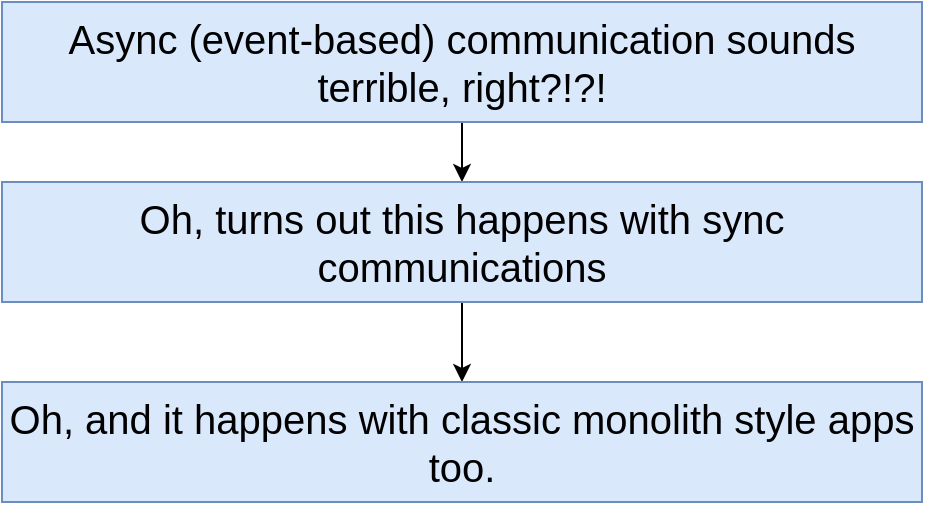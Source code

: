 <mxfile version="12.9.11" type="github" pages="16">
  <diagram id="z9oZ0_WA1rGEMEZZeZRE" name="01 - sync">
    <mxGraphModel dx="613" dy="302" grid="1" gridSize="10" guides="1" tooltips="1" connect="1" arrows="1" fold="1" page="1" pageScale="1" pageWidth="1920" pageHeight="1200" math="0" shadow="0">
      <root>
        <mxCell id="0" />
        <mxCell id="1" parent="0" />
        <mxCell id="onlovzpotWdQTETVWvEG-1" style="edgeStyle=orthogonalEdgeStyle;rounded=0;orthogonalLoop=1;jettySize=auto;html=1;exitX=0.5;exitY=1;exitDx=0;exitDy=0;fontSize=20;fontColor=#000000;" edge="1" parent="1" source="onlovzpotWdQTETVWvEG-2" target="onlovzpotWdQTETVWvEG-4">
          <mxGeometry relative="1" as="geometry" />
        </mxCell>
        <mxCell id="onlovzpotWdQTETVWvEG-2" value="Async (event-based) communication sounds terrible, right?!?!" style="rounded=0;whiteSpace=wrap;html=1;fontSize=20;align=center;fillColor=#dae8fc;strokeColor=#6c8ebf;" vertex="1" parent="1">
          <mxGeometry x="540" y="220" width="460" height="60" as="geometry" />
        </mxCell>
        <mxCell id="onlovzpotWdQTETVWvEG-3" style="edgeStyle=orthogonalEdgeStyle;rounded=0;orthogonalLoop=1;jettySize=auto;html=1;exitX=0.5;exitY=1;exitDx=0;exitDy=0;fontSize=20;fontColor=#000000;" edge="1" parent="1" source="onlovzpotWdQTETVWvEG-4" target="onlovzpotWdQTETVWvEG-5">
          <mxGeometry relative="1" as="geometry" />
        </mxCell>
        <mxCell id="onlovzpotWdQTETVWvEG-4" value="Oh, turns out this happens with sync communications" style="rounded=0;whiteSpace=wrap;html=1;fontSize=20;align=center;fillColor=#dae8fc;strokeColor=#6c8ebf;" vertex="1" parent="1">
          <mxGeometry x="540" y="310" width="460" height="60" as="geometry" />
        </mxCell>
        <mxCell id="onlovzpotWdQTETVWvEG-5" value="Oh, and it happens with classic monolith style apps too." style="rounded=0;whiteSpace=wrap;html=1;fontSize=20;align=center;fillColor=#dae8fc;strokeColor=#6c8ebf;" vertex="1" parent="1">
          <mxGeometry x="540" y="410" width="460" height="60" as="geometry" />
        </mxCell>
      </root>
    </mxGraphModel>
  </diagram>
  <diagram id="2hGfei1_CGYgvETWXE1T" name="02 - sync">
    <mxGraphModel dx="715" dy="352" grid="1" gridSize="10" guides="1" tooltips="1" connect="1" arrows="1" fold="1" page="1" pageScale="1" pageWidth="1920" pageHeight="1200" math="0" shadow="0">
      <root>
        <mxCell id="3ed5hKMOlBOr0dx2bxXL-0" />
        <mxCell id="3ed5hKMOlBOr0dx2bxXL-1" parent="3ed5hKMOlBOr0dx2bxXL-0" />
        <mxCell id="3ed5hKMOlBOr0dx2bxXL-9" value="" style="endArrow=classic;html=1;fontSize=21;" edge="1" parent="3ed5hKMOlBOr0dx2bxXL-1">
          <mxGeometry width="50" height="50" relative="1" as="geometry">
            <mxPoint x="620" y="410" as="sourcePoint" />
            <mxPoint x="690" y="410" as="targetPoint" />
          </mxGeometry>
        </mxCell>
        <mxCell id="3ed5hKMOlBOr0dx2bxXL-2" value="" style="strokeWidth=1;shadow=0;dashed=0;align=center;html=1;shape=mxgraph.mockup.containers.browserWindow;rSize=0;strokeColor=#666666;strokeColor2=#008cff;strokeColor3=#c4c4c4;mainText=,;recursiveResize=0;" vertex="1" parent="3ed5hKMOlBOr0dx2bxXL-1">
          <mxGeometry x="350" y="220" width="310" height="280" as="geometry" />
        </mxCell>
        <mxCell id="3ed5hKMOlBOr0dx2bxXL-3" value="Page 1" style="strokeWidth=1;shadow=0;dashed=0;align=center;html=1;shape=mxgraph.mockup.containers.anchor;fontSize=17;fontColor=#666666;align=left;" vertex="1" parent="3ed5hKMOlBOr0dx2bxXL-2">
          <mxGeometry x="60" y="12" width="110" height="26" as="geometry" />
        </mxCell>
        <mxCell id="3ed5hKMOlBOr0dx2bxXL-4" value="https://www.draw.io" style="strokeWidth=1;shadow=0;dashed=0;align=center;html=1;shape=mxgraph.mockup.containers.anchor;rSize=0;fontSize=17;fontColor=#666666;align=left;" vertex="1" parent="3ed5hKMOlBOr0dx2bxXL-2">
          <mxGeometry x="130" y="60" width="250" height="26" as="geometry" />
        </mxCell>
        <mxCell id="3ed5hKMOlBOr0dx2bxXL-13" style="edgeStyle=orthogonalEdgeStyle;rounded=0;orthogonalLoop=1;jettySize=auto;html=1;exitX=1;exitY=0.5;exitDx=0;exitDy=0;fontSize=16;" edge="1" parent="3ed5hKMOlBOr0dx2bxXL-1" source="3ed5hKMOlBOr0dx2bxXL-5" target="3ed5hKMOlBOr0dx2bxXL-10">
          <mxGeometry relative="1" as="geometry" />
        </mxCell>
        <mxCell id="3ed5hKMOlBOr0dx2bxXL-14" style="edgeStyle=orthogonalEdgeStyle;rounded=0;orthogonalLoop=1;jettySize=auto;html=1;exitX=1;exitY=0.5;exitDx=0;exitDy=0;fontSize=16;" edge="1" parent="3ed5hKMOlBOr0dx2bxXL-1" source="3ed5hKMOlBOr0dx2bxXL-5" target="3ed5hKMOlBOr0dx2bxXL-12">
          <mxGeometry relative="1" as="geometry" />
        </mxCell>
        <mxCell id="3ed5hKMOlBOr0dx2bxXL-15" style="edgeStyle=orthogonalEdgeStyle;rounded=0;orthogonalLoop=1;jettySize=auto;html=1;exitX=1;exitY=0.5;exitDx=0;exitDy=0;fontSize=16;" edge="1" parent="3ed5hKMOlBOr0dx2bxXL-1" source="3ed5hKMOlBOr0dx2bxXL-5" target="3ed5hKMOlBOr0dx2bxXL-11">
          <mxGeometry relative="1" as="geometry" />
        </mxCell>
        <mxCell id="3ed5hKMOlBOr0dx2bxXL-5" value="Load Balancer" style="rounded=0;whiteSpace=wrap;html=1;fillColor=#f5f5f5;strokeColor=#666666;fontSize=21;fontStyle=1;fontColor=#333333;" vertex="1" parent="3ed5hKMOlBOr0dx2bxXL-1">
          <mxGeometry x="690" y="340" width="100" height="130" as="geometry" />
        </mxCell>
        <mxCell id="3ed5hKMOlBOr0dx2bxXL-20" style="edgeStyle=orthogonalEdgeStyle;rounded=0;orthogonalLoop=1;jettySize=auto;html=1;exitX=1;exitY=0.5;exitDx=0;exitDy=0;entryX=0;entryY=0.5;entryDx=0;entryDy=0;fontSize=16;" edge="1" parent="3ed5hKMOlBOr0dx2bxXL-1" source="3ed5hKMOlBOr0dx2bxXL-10" target="3ed5hKMOlBOr0dx2bxXL-18">
          <mxGeometry relative="1" as="geometry" />
        </mxCell>
        <mxCell id="3ed5hKMOlBOr0dx2bxXL-10" value="Bank Monolith Instance A" style="rounded=0;whiteSpace=wrap;html=1;fillColor=#dae8fc;strokeColor=#6c8ebf;fontSize=16;fontStyle=1" vertex="1" parent="3ed5hKMOlBOr0dx2bxXL-1">
          <mxGeometry x="840" y="305" width="120" height="60" as="geometry" />
        </mxCell>
        <mxCell id="3ed5hKMOlBOr0dx2bxXL-22" style="edgeStyle=orthogonalEdgeStyle;rounded=0;orthogonalLoop=1;jettySize=auto;html=1;exitX=1;exitY=0.5;exitDx=0;exitDy=0;entryX=0;entryY=0.5;entryDx=0;entryDy=0;fontSize=16;" edge="1" parent="3ed5hKMOlBOr0dx2bxXL-1" source="3ed5hKMOlBOr0dx2bxXL-11" target="3ed5hKMOlBOr0dx2bxXL-18">
          <mxGeometry relative="1" as="geometry" />
        </mxCell>
        <mxCell id="3ed5hKMOlBOr0dx2bxXL-11" value="Bank Monolith Instance C" style="rounded=0;whiteSpace=wrap;html=1;fillColor=#dae8fc;strokeColor=#6c8ebf;fontSize=16;fontStyle=1" vertex="1" parent="3ed5hKMOlBOr0dx2bxXL-1">
          <mxGeometry x="840" y="445" width="120" height="60" as="geometry" />
        </mxCell>
        <mxCell id="3ed5hKMOlBOr0dx2bxXL-21" style="edgeStyle=orthogonalEdgeStyle;rounded=0;orthogonalLoop=1;jettySize=auto;html=1;exitX=1;exitY=0.5;exitDx=0;exitDy=0;entryX=0;entryY=0.5;entryDx=0;entryDy=0;fontSize=16;" edge="1" parent="3ed5hKMOlBOr0dx2bxXL-1" source="3ed5hKMOlBOr0dx2bxXL-12" target="3ed5hKMOlBOr0dx2bxXL-18">
          <mxGeometry relative="1" as="geometry" />
        </mxCell>
        <mxCell id="3ed5hKMOlBOr0dx2bxXL-12" value="Bank Monolith Instance B" style="rounded=0;whiteSpace=wrap;html=1;fillColor=#dae8fc;strokeColor=#6c8ebf;fontSize=16;fontStyle=1" vertex="1" parent="3ed5hKMOlBOr0dx2bxXL-1">
          <mxGeometry x="840" y="375" width="120" height="60" as="geometry" />
        </mxCell>
        <mxCell id="3ed5hKMOlBOr0dx2bxXL-17" value="Bank Database" style="rounded=0;whiteSpace=wrap;html=1;fillColor=#f5f5f5;strokeColor=#666666;fontColor=#333333;fontStyle=0;fontSize=16;" vertex="1" parent="3ed5hKMOlBOr0dx2bxXL-1">
          <mxGeometry x="1000" y="340" width="150" height="30" as="geometry" />
        </mxCell>
        <mxCell id="3ed5hKMOlBOr0dx2bxXL-18" value="" style="rounded=0;whiteSpace=wrap;html=1;fillColor=#f5f5f5;strokeColor=#666666;fontColor=#333333;fontStyle=0;fontSize=16;" vertex="1" parent="3ed5hKMOlBOr0dx2bxXL-1">
          <mxGeometry x="1000" y="370" width="150" height="70" as="geometry" />
        </mxCell>
        <mxCell id="3ed5hKMOlBOr0dx2bxXL-19" value="0" style="rounded=0;whiteSpace=wrap;html=1;fontSize=20;fontColor=#000000;align=center;" vertex="1" parent="3ed5hKMOlBOr0dx2bxXL-1">
          <mxGeometry x="1030" y="385" width="90" height="40" as="geometry" />
        </mxCell>
        <mxCell id="3ed5hKMOlBOr0dx2bxXL-6" value="Deposit&lt;br style=&quot;font-size: 12px&quot;&gt;$70" style="rounded=0;whiteSpace=wrap;html=1;fontSize=12;align=center;fillColor=#f8cecc;strokeColor=#b85450;" vertex="1" parent="3ed5hKMOlBOr0dx2bxXL-1">
          <mxGeometry x="750" y="290" width="130" height="30" as="geometry" />
        </mxCell>
        <mxCell id="3ed5hKMOlBOr0dx2bxXL-7" value="Deposit&lt;br style=&quot;font-size: 12px&quot;&gt;$40" style="rounded=0;whiteSpace=wrap;html=1;fontSize=12;align=center;fillColor=#f8cecc;strokeColor=#b85450;" vertex="1" parent="3ed5hKMOlBOr0dx2bxXL-1">
          <mxGeometry x="770" y="380" width="130" height="30" as="geometry" />
        </mxCell>
        <mxCell id="3ed5hKMOlBOr0dx2bxXL-8" value="Withdraw&lt;br style=&quot;font-size: 12px&quot;&gt;$100" style="rounded=0;whiteSpace=wrap;html=1;fontSize=12;align=center;fillColor=#ffe6cc;strokeColor=#d79b00;" vertex="1" parent="3ed5hKMOlBOr0dx2bxXL-1">
          <mxGeometry x="780" y="490" width="130" height="30" as="geometry" />
        </mxCell>
      </root>
    </mxGraphModel>
  </diagram>
  <diagram id="JJ60uxOJ-HrL4eG-R_G0" name="03 - solution">
    <mxGraphModel dx="715" dy="352" grid="1" gridSize="10" guides="1" tooltips="1" connect="1" arrows="1" fold="1" page="1" pageScale="1" pageWidth="1920" pageHeight="1200" math="0" shadow="0">
      <root>
        <mxCell id="9MPl8HELQ6gC18Q5HCw7-0" />
        <mxCell id="9MPl8HELQ6gC18Q5HCw7-1" parent="9MPl8HELQ6gC18Q5HCw7-0" />
        <mxCell id="rlSXLW1whHT1U6jRZsFs-0" value="Publisher" style="rounded=0;whiteSpace=wrap;html=1;fillColor=#f5f5f5;strokeColor=#666666;fontColor=#333333;fontStyle=0;fontSize=16;" vertex="1" parent="9MPl8HELQ6gC18Q5HCw7-1">
          <mxGeometry x="610" y="260" width="190" height="30" as="geometry" />
        </mxCell>
        <mxCell id="rlSXLW1whHT1U6jRZsFs-1" value="" style="rounded=0;whiteSpace=wrap;html=1;fillColor=#f5f5f5;strokeColor=#666666;fontColor=#333333;" vertex="1" parent="9MPl8HELQ6gC18Q5HCw7-1">
          <mxGeometry x="610" y="290" width="190" height="110" as="geometry" />
        </mxCell>
        <mxCell id="rlSXLW1whHT1U6jRZsFs-2" value="" style="rounded=0;whiteSpace=wrap;html=1;fillColor=#f5f5f5;strokeColor=#666666;fontColor=#333333;" vertex="1" parent="9MPl8HELQ6gC18Q5HCw7-1">
          <mxGeometry x="950" y="300" width="190" height="310" as="geometry" />
        </mxCell>
        <mxCell id="rlSXLW1whHT1U6jRZsFs-3" value="Account Srv (Listener)" style="rounded=0;whiteSpace=wrap;html=1;fillColor=#f5f5f5;strokeColor=#666666;fontColor=#333333;fontStyle=0;fontSize=16;" vertex="1" parent="9MPl8HELQ6gC18Q5HCw7-1">
          <mxGeometry x="610" y="410" width="190" height="30" as="geometry" />
        </mxCell>
        <mxCell id="rlSXLW1whHT1U6jRZsFs-4" value="NATS Streaming" style="rounded=0;whiteSpace=wrap;html=1;fillColor=#fff2cc;strokeColor=#d6b656;fontStyle=1;fontSize=16;" vertex="1" parent="9MPl8HELQ6gC18Q5HCw7-1">
          <mxGeometry x="950" y="260" width="190" height="40" as="geometry" />
        </mxCell>
        <mxCell id="rlSXLW1whHT1U6jRZsFs-5" value="" style="rounded=0;whiteSpace=wrap;html=1;fillColor=#f5f5f5;strokeColor=#666666;fontColor=#333333;" vertex="1" parent="9MPl8HELQ6gC18Q5HCw7-1">
          <mxGeometry x="610" y="440" width="190" height="60" as="geometry" />
        </mxCell>
        <mxCell id="rlSXLW1whHT1U6jRZsFs-6" value="List of Channels" style="rounded=0;whiteSpace=wrap;html=1;fontSize=12;fillColor=#dae8fc;strokeColor=#6c8ebf;fontStyle=1" vertex="1" parent="9MPl8HELQ6gC18Q5HCw7-1">
          <mxGeometry x="960" y="320" width="170" height="30" as="geometry" />
        </mxCell>
        <mxCell id="rlSXLW1whHT1U6jRZsFs-7" value="" style="rounded=0;whiteSpace=wrap;html=1;fontSize=12;fillColor=#dae8fc;strokeColor=#6c8ebf;fontStyle=1" vertex="1" parent="9MPl8HELQ6gC18Q5HCw7-1">
          <mxGeometry x="960" y="350" width="170" height="250" as="geometry" />
        </mxCell>
        <mxCell id="rlSXLW1whHT1U6jRZsFs-8" value="&lt;font style=&quot;font-size: 11px&quot;&gt;&lt;b&gt;account:deposit&lt;/b&gt;&lt;br style=&quot;font-size: 11px&quot;&gt;&lt;/font&gt;" style="rounded=0;whiteSpace=wrap;html=1;fontSize=11;align=center;" vertex="1" parent="9MPl8HELQ6gC18Q5HCw7-1">
          <mxGeometry x="970" y="360" width="150" height="30" as="geometry" />
        </mxCell>
        <mxCell id="rlSXLW1whHT1U6jRZsFs-11" value="subscription" style="rounded=0;whiteSpace=wrap;html=1;fontSize=18;align=center;fillColor=#d5e8d4;strokeColor=#82b366;" vertex="1" parent="9MPl8HELQ6gC18Q5HCw7-1">
          <mxGeometry x="625" y="450" width="160" height="40" as="geometry" />
        </mxCell>
        <mxCell id="rlSXLW1whHT1U6jRZsFs-13" value="&lt;font style=&quot;font-size: 11px&quot;&gt;&lt;br style=&quot;font-size: 11px&quot;&gt;&lt;/font&gt;" style="rounded=0;whiteSpace=wrap;html=1;fontSize=11;align=center;" vertex="1" parent="9MPl8HELQ6gC18Q5HCw7-1">
          <mxGeometry x="970" y="390" width="150" height="80" as="geometry" />
        </mxCell>
        <mxCell id="rlSXLW1whHT1U6jRZsFs-14" value="&lt;font style=&quot;font-size: 11px&quot;&gt;&lt;b&gt;account:withdraw&lt;/b&gt;&lt;br style=&quot;font-size: 11px&quot;&gt;&lt;/font&gt;" style="rounded=0;whiteSpace=wrap;html=1;fontSize=11;align=center;" vertex="1" parent="9MPl8HELQ6gC18Q5HCw7-1">
          <mxGeometry x="970" y="480" width="150" height="30" as="geometry" />
        </mxCell>
        <mxCell id="rlSXLW1whHT1U6jRZsFs-15" value="&lt;font style=&quot;font-size: 11px&quot;&gt;&lt;br style=&quot;font-size: 11px&quot;&gt;&lt;/font&gt;" style="rounded=0;whiteSpace=wrap;html=1;fontSize=11;align=center;" vertex="1" parent="9MPl8HELQ6gC18Q5HCw7-1">
          <mxGeometry x="970" y="510" width="150" height="80" as="geometry" />
        </mxCell>
        <mxCell id="rlSXLW1whHT1U6jRZsFs-16" value="account:deposit&lt;br style=&quot;font-size: 12px;&quot;&gt;$70" style="rounded=0;whiteSpace=wrap;html=1;fontSize=12;align=center;fillColor=#f8cecc;strokeColor=#b85450;" vertex="1" parent="9MPl8HELQ6gC18Q5HCw7-1">
          <mxGeometry x="645" y="300" width="130" height="30" as="geometry" />
        </mxCell>
        <mxCell id="rlSXLW1whHT1U6jRZsFs-17" value="account:deposit&lt;br style=&quot;font-size: 12px&quot;&gt;$40" style="rounded=0;whiteSpace=wrap;html=1;fontSize=12;align=center;fillColor=#f8cecc;strokeColor=#b85450;" vertex="1" parent="9MPl8HELQ6gC18Q5HCw7-1">
          <mxGeometry x="645" y="330" width="130" height="30" as="geometry" />
        </mxCell>
        <mxCell id="rlSXLW1whHT1U6jRZsFs-18" value="account:withdraw&lt;br style=&quot;font-size: 12px&quot;&gt;$100" style="rounded=0;whiteSpace=wrap;html=1;fontSize=12;align=center;fillColor=#ffe6cc;strokeColor=#d79b00;" vertex="1" parent="9MPl8HELQ6gC18Q5HCw7-1">
          <mxGeometry x="645" y="360" width="130" height="30" as="geometry" />
        </mxCell>
        <mxCell id="rlSXLW1whHT1U6jRZsFs-19" value="" style="endArrow=classic;html=1;fontSize=12;fontColor=#000000;" edge="1" parent="9MPl8HELQ6gC18Q5HCw7-1">
          <mxGeometry width="50" height="50" relative="1" as="geometry">
            <mxPoint x="630" y="300" as="sourcePoint" />
            <mxPoint x="630" y="390" as="targetPoint" />
          </mxGeometry>
        </mxCell>
        <mxCell id="rlSXLW1whHT1U6jRZsFs-20" value="Queue Groups" style="rounded=0;whiteSpace=wrap;html=1;fontSize=13;align=center;fillColor=#d5e8d4;strokeColor=#82b366;" vertex="1" parent="9MPl8HELQ6gC18Q5HCw7-1">
          <mxGeometry x="980" y="397.5" width="130" height="20" as="geometry" />
        </mxCell>
        <mxCell id="rlSXLW1whHT1U6jRZsFs-21" value="" style="rounded=0;whiteSpace=wrap;html=1;fontSize=13;align=center;fillColor=#d5e8d4;strokeColor=#82b366;" vertex="1" parent="9MPl8HELQ6gC18Q5HCw7-1">
          <mxGeometry x="980" y="417.5" width="130" height="45" as="geometry" />
        </mxCell>
        <mxCell id="rlSXLW1whHT1U6jRZsFs-22" value="&#39;myQueueGroup&#39;" style="rounded=0;whiteSpace=wrap;html=1;fontSize=13;align=center;fillColor=#d5e8d4;strokeColor=#82b366;" vertex="1" parent="9MPl8HELQ6gC18Q5HCw7-1">
          <mxGeometry x="990" y="427.5" width="110" height="20" as="geometry" />
        </mxCell>
        <mxCell id="rlSXLW1whHT1U6jRZsFs-23" value="Queue Groups" style="rounded=0;whiteSpace=wrap;html=1;fontSize=13;align=center;fillColor=#d5e8d4;strokeColor=#82b366;" vertex="1" parent="9MPl8HELQ6gC18Q5HCw7-1">
          <mxGeometry x="980" y="517.5" width="130" height="20" as="geometry" />
        </mxCell>
        <mxCell id="rlSXLW1whHT1U6jRZsFs-24" value="" style="rounded=0;whiteSpace=wrap;html=1;fontSize=13;align=center;fillColor=#d5e8d4;strokeColor=#82b366;" vertex="1" parent="9MPl8HELQ6gC18Q5HCw7-1">
          <mxGeometry x="980" y="537.5" width="130" height="45" as="geometry" />
        </mxCell>
        <mxCell id="rlSXLW1whHT1U6jRZsFs-25" value="&#39;myQueueGroup&#39;" style="rounded=0;whiteSpace=wrap;html=1;fontSize=13;align=center;fillColor=#d5e8d4;strokeColor=#82b366;" vertex="1" parent="9MPl8HELQ6gC18Q5HCw7-1">
          <mxGeometry x="990" y="547.5" width="110" height="20" as="geometry" />
        </mxCell>
        <mxCell id="rlSXLW1whHT1U6jRZsFs-26" value="File Storage" style="rounded=0;whiteSpace=wrap;html=1;fillColor=#f5f5f5;strokeColor=#666666;fontColor=#333333;fontStyle=0;fontSize=16;" vertex="1" parent="9MPl8HELQ6gC18Q5HCw7-1">
          <mxGeometry x="430" y="470" width="150" height="30" as="geometry" />
        </mxCell>
        <mxCell id="rlSXLW1whHT1U6jRZsFs-27" value="" style="rounded=0;whiteSpace=wrap;html=1;fillColor=#f5f5f5;strokeColor=#666666;fontColor=#333333;fontStyle=0;fontSize=16;" vertex="1" parent="9MPl8HELQ6gC18Q5HCw7-1">
          <mxGeometry x="430" y="500" width="150" height="70" as="geometry" />
        </mxCell>
        <mxCell id="rlSXLW1whHT1U6jRZsFs-28" value="0" style="rounded=0;whiteSpace=wrap;html=1;fontSize=20;fontColor=#000000;align=center;" vertex="1" parent="9MPl8HELQ6gC18Q5HCw7-1">
          <mxGeometry x="460" y="515" width="90" height="40" as="geometry" />
        </mxCell>
        <mxCell id="rlSXLW1whHT1U6jRZsFs-29" value="Solution #1&amp;nbsp;that won&#39;t work - Run one copy of Account Srv" style="rounded=0;whiteSpace=wrap;html=1;fontSize=20;align=center;fillColor=#e1d5e7;strokeColor=#9673a6;fontStyle=1" vertex="1" parent="9MPl8HELQ6gC18Q5HCw7-1">
          <mxGeometry x="430" y="260" width="165" height="100" as="geometry" />
        </mxCell>
        <mxCell id="AoSWhMx7VzupSgYfBOfX-0" value="Account Srv (Listener)" style="rounded=0;whiteSpace=wrap;html=1;fillColor=#f5f5f5;strokeColor=#666666;fontColor=#333333;fontStyle=0;fontSize=16;" vertex="1" parent="9MPl8HELQ6gC18Q5HCw7-1">
          <mxGeometry x="610" y="505" width="190" height="30" as="geometry" />
        </mxCell>
        <mxCell id="AoSWhMx7VzupSgYfBOfX-1" value="" style="rounded=0;whiteSpace=wrap;html=1;fillColor=#f5f5f5;strokeColor=#666666;fontColor=#333333;" vertex="1" parent="9MPl8HELQ6gC18Q5HCw7-1">
          <mxGeometry x="610" y="535" width="190" height="60" as="geometry" />
        </mxCell>
        <mxCell id="AoSWhMx7VzupSgYfBOfX-2" value="subscription" style="rounded=0;whiteSpace=wrap;html=1;fontSize=18;align=center;fillColor=#d5e8d4;strokeColor=#82b366;" vertex="1" parent="9MPl8HELQ6gC18Q5HCw7-1">
          <mxGeometry x="625" y="545" width="160" height="40" as="geometry" />
        </mxCell>
      </root>
    </mxGraphModel>
  </diagram>
  <diagram name="04 - solution" id="nek1-o82APnT8cJiD393">
    <mxGraphModel dx="601" dy="296" grid="1" gridSize="10" guides="1" tooltips="1" connect="1" arrows="1" fold="1" page="1" pageScale="1" pageWidth="1920" pageHeight="1200" math="0" shadow="0">
      <root>
        <mxCell id="1llG1GI-idYjbr8VfW11-0" />
        <mxCell id="1llG1GI-idYjbr8VfW11-1" parent="1llG1GI-idYjbr8VfW11-0" />
        <mxCell id="1llG1GI-idYjbr8VfW11-31" value="Solution that won&#39;t work #2 - Figure out every possible error case and write code to handle it" style="rounded=0;whiteSpace=wrap;html=1;fontSize=20;align=center;fillColor=#e1d5e7;strokeColor=#9673a6;fontStyle=1" vertex="1" parent="1llG1GI-idYjbr8VfW11-1">
          <mxGeometry x="520" y="290" width="460" height="80" as="geometry" />
        </mxCell>
        <mxCell id="PBgSus2Rpmm-F7AMzgSb-1" value="An infinite number of things can fail" style="rounded=0;whiteSpace=wrap;html=1;fontSize=16;align=center;fillColor=#f5f5f5;strokeColor=#666666;fontStyle=0;fontColor=#333333;" vertex="1" parent="1llG1GI-idYjbr8VfW11-1">
          <mxGeometry x="520" y="380" width="460" height="40" as="geometry" />
        </mxCell>
        <mxCell id="PBgSus2Rpmm-F7AMzgSb-2" value="Engineering time = $$$$$" style="rounded=0;whiteSpace=wrap;html=1;fontSize=16;align=center;fillColor=#f5f5f5;strokeColor=#666666;fontStyle=0;fontColor=#333333;" vertex="1" parent="1llG1GI-idYjbr8VfW11-1">
          <mxGeometry x="520" y="430" width="460" height="40" as="geometry" />
        </mxCell>
        <mxCell id="PBgSus2Rpmm-F7AMzgSb-3" value="" style="endArrow=classic;html=1;fontSize=16;" edge="1" parent="1llG1GI-idYjbr8VfW11-1">
          <mxGeometry width="50" height="50" relative="1" as="geometry">
            <mxPoint x="510" y="380" as="sourcePoint" />
            <mxPoint x="510" y="520" as="targetPoint" />
          </mxGeometry>
        </mxCell>
        <mxCell id="PBgSus2Rpmm-F7AMzgSb-4" value="Does it matter if two tweets are out of order?" style="rounded=0;whiteSpace=wrap;html=1;fontSize=16;align=center;fillColor=#f5f5f5;strokeColor=#666666;fontStyle=0;fontColor=#333333;" vertex="1" parent="1llG1GI-idYjbr8VfW11-1">
          <mxGeometry x="520" y="480" width="460" height="40" as="geometry" />
        </mxCell>
      </root>
    </mxGraphModel>
  </diagram>
  <diagram id="-2ZS97Qv4l1l0cCfTgGQ" name="06 - state">
    <mxGraphModel dx="791" dy="389" grid="1" gridSize="10" guides="1" tooltips="1" connect="1" arrows="1" fold="1" page="1" pageScale="1" pageWidth="1920" pageHeight="1200" math="0" shadow="0">
      <root>
        <mxCell id="ikT6nEOUI06cn6svaJzS-0" />
        <mxCell id="ikT6nEOUI06cn6svaJzS-1" parent="ikT6nEOUI06cn6svaJzS-0" />
        <mxCell id="ZmrbUbx5JUYfmD3VOQK4-0" value="Publisher" style="rounded=0;whiteSpace=wrap;html=1;fillColor=#f5f5f5;strokeColor=#666666;fontColor=#333333;fontStyle=0;fontSize=16;" vertex="1" parent="ikT6nEOUI06cn6svaJzS-1">
          <mxGeometry x="620" y="260" width="190" height="30" as="geometry" />
        </mxCell>
        <mxCell id="ZmrbUbx5JUYfmD3VOQK4-1" value="" style="rounded=0;whiteSpace=wrap;html=1;fillColor=#f5f5f5;strokeColor=#666666;fontColor=#333333;" vertex="1" parent="ikT6nEOUI06cn6svaJzS-1">
          <mxGeometry x="620" y="290" width="190" height="110" as="geometry" />
        </mxCell>
        <mxCell id="ZmrbUbx5JUYfmD3VOQK4-2" value="" style="rounded=0;whiteSpace=wrap;html=1;fillColor=#f5f5f5;strokeColor=#666666;fontColor=#333333;" vertex="1" parent="ikT6nEOUI06cn6svaJzS-1">
          <mxGeometry x="950" y="300" width="190" height="310" as="geometry" />
        </mxCell>
        <mxCell id="ZmrbUbx5JUYfmD3VOQK4-42" style="edgeStyle=orthogonalEdgeStyle;rounded=0;orthogonalLoop=1;jettySize=auto;html=1;exitX=0.5;exitY=1;exitDx=0;exitDy=0;entryX=0.3;entryY=0.014;entryDx=0;entryDy=0;entryPerimeter=0;fontSize=8;" edge="1" parent="ikT6nEOUI06cn6svaJzS-1" source="ZmrbUbx5JUYfmD3VOQK4-3" target="ZmrbUbx5JUYfmD3VOQK4-40">
          <mxGeometry relative="1" as="geometry" />
        </mxCell>
        <mxCell id="ZmrbUbx5JUYfmD3VOQK4-3" value="Account Srv (Listener) A" style="rounded=0;whiteSpace=wrap;html=1;fillColor=#f5f5f5;strokeColor=#666666;fontColor=#333333;fontStyle=1;fontSize=16;" vertex="1" parent="ikT6nEOUI06cn6svaJzS-1">
          <mxGeometry x="610" y="425" width="210" height="30" as="geometry" />
        </mxCell>
        <mxCell id="ZmrbUbx5JUYfmD3VOQK4-4" value="NATS Streaming" style="rounded=0;whiteSpace=wrap;html=1;fillColor=#fff2cc;strokeColor=#d6b656;fontStyle=1;fontSize=16;" vertex="1" parent="ikT6nEOUI06cn6svaJzS-1">
          <mxGeometry x="950" y="260" width="190" height="40" as="geometry" />
        </mxCell>
        <mxCell id="ZmrbUbx5JUYfmD3VOQK4-6" value="List of Channels" style="rounded=0;whiteSpace=wrap;html=1;fontSize=12;fillColor=#dae8fc;strokeColor=#6c8ebf;fontStyle=1" vertex="1" parent="ikT6nEOUI06cn6svaJzS-1">
          <mxGeometry x="960" y="320" width="170" height="30" as="geometry" />
        </mxCell>
        <mxCell id="ZmrbUbx5JUYfmD3VOQK4-7" value="" style="rounded=0;whiteSpace=wrap;html=1;fontSize=12;fillColor=#dae8fc;strokeColor=#6c8ebf;fontStyle=1" vertex="1" parent="ikT6nEOUI06cn6svaJzS-1">
          <mxGeometry x="960" y="350" width="170" height="250" as="geometry" />
        </mxCell>
        <mxCell id="ZmrbUbx5JUYfmD3VOQK4-8" value="&lt;font style=&quot;font-size: 11px&quot;&gt;&lt;b&gt;account:deposit&lt;/b&gt;&lt;br style=&quot;font-size: 11px&quot;&gt;&lt;/font&gt;" style="rounded=0;whiteSpace=wrap;html=1;fontSize=11;align=center;" vertex="1" parent="ikT6nEOUI06cn6svaJzS-1">
          <mxGeometry x="970" y="360" width="150" height="30" as="geometry" />
        </mxCell>
        <mxCell id="ZmrbUbx5JUYfmD3VOQK4-10" value="&lt;font style=&quot;font-size: 11px&quot;&gt;&lt;br style=&quot;font-size: 11px&quot;&gt;&lt;/font&gt;" style="rounded=0;whiteSpace=wrap;html=1;fontSize=11;align=center;" vertex="1" parent="ikT6nEOUI06cn6svaJzS-1">
          <mxGeometry x="970" y="390" width="150" height="80" as="geometry" />
        </mxCell>
        <mxCell id="ZmrbUbx5JUYfmD3VOQK4-11" value="&lt;font style=&quot;font-size: 11px&quot;&gt;&lt;b&gt;account:withdraw&lt;/b&gt;&lt;br style=&quot;font-size: 11px&quot;&gt;&lt;/font&gt;" style="rounded=0;whiteSpace=wrap;html=1;fontSize=11;align=center;" vertex="1" parent="ikT6nEOUI06cn6svaJzS-1">
          <mxGeometry x="970" y="480" width="150" height="30" as="geometry" />
        </mxCell>
        <mxCell id="ZmrbUbx5JUYfmD3VOQK4-12" value="&lt;font style=&quot;font-size: 11px&quot;&gt;&lt;br style=&quot;font-size: 11px&quot;&gt;&lt;/font&gt;" style="rounded=0;whiteSpace=wrap;html=1;fontSize=11;align=center;" vertex="1" parent="ikT6nEOUI06cn6svaJzS-1">
          <mxGeometry x="970" y="510" width="150" height="80" as="geometry" />
        </mxCell>
        <mxCell id="ZmrbUbx5JUYfmD3VOQK4-16" value="" style="endArrow=classic;html=1;fontSize=12;fontColor=#000000;" edge="1" parent="ikT6nEOUI06cn6svaJzS-1">
          <mxGeometry width="50" height="50" relative="1" as="geometry">
            <mxPoint x="640" y="300" as="sourcePoint" />
            <mxPoint x="640" y="390" as="targetPoint" />
          </mxGeometry>
        </mxCell>
        <mxCell id="ZmrbUbx5JUYfmD3VOQK4-17" value="Queue Groups" style="rounded=0;whiteSpace=wrap;html=1;fontSize=13;align=center;fillColor=#d5e8d4;strokeColor=#82b366;" vertex="1" parent="ikT6nEOUI06cn6svaJzS-1">
          <mxGeometry x="980" y="397.5" width="130" height="20" as="geometry" />
        </mxCell>
        <mxCell id="ZmrbUbx5JUYfmD3VOQK4-18" value="" style="rounded=0;whiteSpace=wrap;html=1;fontSize=13;align=center;fillColor=#d5e8d4;strokeColor=#82b366;" vertex="1" parent="ikT6nEOUI06cn6svaJzS-1">
          <mxGeometry x="980" y="417.5" width="130" height="45" as="geometry" />
        </mxCell>
        <mxCell id="ZmrbUbx5JUYfmD3VOQK4-19" value="&#39;myQueueGroup&#39;" style="rounded=0;whiteSpace=wrap;html=1;fontSize=13;align=center;fillColor=#d5e8d4;strokeColor=#82b366;" vertex="1" parent="ikT6nEOUI06cn6svaJzS-1">
          <mxGeometry x="990" y="427.5" width="110" height="20" as="geometry" />
        </mxCell>
        <mxCell id="ZmrbUbx5JUYfmD3VOQK4-20" value="Queue Groups" style="rounded=0;whiteSpace=wrap;html=1;fontSize=13;align=center;fillColor=#d5e8d4;strokeColor=#82b366;" vertex="1" parent="ikT6nEOUI06cn6svaJzS-1">
          <mxGeometry x="980" y="517.5" width="130" height="20" as="geometry" />
        </mxCell>
        <mxCell id="ZmrbUbx5JUYfmD3VOQK4-21" value="" style="rounded=0;whiteSpace=wrap;html=1;fontSize=13;align=center;fillColor=#d5e8d4;strokeColor=#82b366;" vertex="1" parent="ikT6nEOUI06cn6svaJzS-1">
          <mxGeometry x="980" y="537.5" width="130" height="45" as="geometry" />
        </mxCell>
        <mxCell id="ZmrbUbx5JUYfmD3VOQK4-22" value="&#39;myQueueGroup&#39;" style="rounded=0;whiteSpace=wrap;html=1;fontSize=13;align=center;fillColor=#d5e8d4;strokeColor=#82b366;" vertex="1" parent="ikT6nEOUI06cn6svaJzS-1">
          <mxGeometry x="990" y="547.5" width="110" height="20" as="geometry" />
        </mxCell>
        <mxCell id="ZmrbUbx5JUYfmD3VOQK4-23" value="File Storage" style="rounded=0;whiteSpace=wrap;html=1;fillColor=#f5f5f5;strokeColor=#666666;fontColor=#333333;fontStyle=0;fontSize=16;" vertex="1" parent="ikT6nEOUI06cn6svaJzS-1">
          <mxGeometry x="430" y="470" width="130" height="30" as="geometry" />
        </mxCell>
        <mxCell id="ZmrbUbx5JUYfmD3VOQK4-24" value="" style="rounded=0;whiteSpace=wrap;html=1;fillColor=#f5f5f5;strokeColor=#666666;fontColor=#333333;fontStyle=0;fontSize=16;" vertex="1" parent="ikT6nEOUI06cn6svaJzS-1">
          <mxGeometry x="430" y="500" width="130" height="150" as="geometry" />
        </mxCell>
        <mxCell id="ZmrbUbx5JUYfmD3VOQK4-25" value="User A&amp;nbsp;&lt;br&gt;0" style="rounded=0;whiteSpace=wrap;html=1;fontSize=20;fontColor=#000000;align=center;" vertex="1" parent="ikT6nEOUI06cn6svaJzS-1">
          <mxGeometry x="450" y="515" width="90" height="40" as="geometry" />
        </mxCell>
        <mxCell id="ZmrbUbx5JUYfmD3VOQK4-26" value="Solution?&amp;nbsp; Share state between services of last event processed" style="rounded=0;whiteSpace=wrap;html=1;fontSize=16;align=center;fillColor=#e1d5e7;strokeColor=#9673a6;fontStyle=1" vertex="1" parent="ikT6nEOUI06cn6svaJzS-1">
          <mxGeometry x="430" y="260" width="130" height="100" as="geometry" />
        </mxCell>
        <mxCell id="ZmrbUbx5JUYfmD3VOQK4-43" style="edgeStyle=orthogonalEdgeStyle;rounded=0;orthogonalLoop=1;jettySize=auto;html=1;exitX=0.5;exitY=0;exitDx=0;exitDy=0;entryX=0.297;entryY=0.994;entryDx=0;entryDy=0;entryPerimeter=0;fontSize=8;" edge="1" parent="ikT6nEOUI06cn6svaJzS-1" source="ZmrbUbx5JUYfmD3VOQK4-27" target="ZmrbUbx5JUYfmD3VOQK4-40">
          <mxGeometry relative="1" as="geometry" />
        </mxCell>
        <mxCell id="ZmrbUbx5JUYfmD3VOQK4-27" value="Account Srv (Listener) B" style="rounded=0;whiteSpace=wrap;html=1;fillColor=#f5f5f5;strokeColor=#666666;fontColor=#333333;fontStyle=1;fontSize=16;" vertex="1" parent="ikT6nEOUI06cn6svaJzS-1">
          <mxGeometry x="610" y="570" width="210" height="30" as="geometry" />
        </mxCell>
        <mxCell id="ZmrbUbx5JUYfmD3VOQK4-34" value="" style="group" vertex="1" connectable="0" parent="ikT6nEOUI06cn6svaJzS-1">
          <mxGeometry x="920" y="340" width="130" height="30" as="geometry" />
        </mxCell>
        <mxCell id="ZmrbUbx5JUYfmD3VOQK4-13" value="account:deposit A&lt;br style=&quot;font-size: 12px&quot;&gt;$70" style="rounded=0;whiteSpace=wrap;html=1;fontSize=12;align=center;fillColor=#f8cecc;strokeColor=#b85450;" vertex="1" parent="ZmrbUbx5JUYfmD3VOQK4-34">
          <mxGeometry x="30" width="100" height="30" as="geometry" />
        </mxCell>
        <mxCell id="ZmrbUbx5JUYfmD3VOQK4-30" value="1" style="rounded=0;whiteSpace=wrap;html=1;fontSize=12;align=center;fillColor=#f8cecc;strokeColor=#b85450;fontStyle=1" vertex="1" parent="ZmrbUbx5JUYfmD3VOQK4-34">
          <mxGeometry width="30" height="30" as="geometry" />
        </mxCell>
        <mxCell id="ZmrbUbx5JUYfmD3VOQK4-35" value="" style="group" vertex="1" connectable="0" parent="ikT6nEOUI06cn6svaJzS-1">
          <mxGeometry x="740" y="560" width="130" height="30" as="geometry" />
        </mxCell>
        <mxCell id="ZmrbUbx5JUYfmD3VOQK4-14" value="account:deposit B&lt;br style=&quot;font-size: 12px&quot;&gt;$40" style="rounded=0;whiteSpace=wrap;html=1;fontSize=12;align=center;fillColor=#f8cecc;strokeColor=#b85450;" vertex="1" parent="ZmrbUbx5JUYfmD3VOQK4-35">
          <mxGeometry x="30" width="100" height="30" as="geometry" />
        </mxCell>
        <mxCell id="ZmrbUbx5JUYfmD3VOQK4-31" value="2" style="rounded=0;whiteSpace=wrap;html=1;fontSize=12;align=center;fillColor=#f8cecc;strokeColor=#b85450;fontStyle=1" vertex="1" parent="ZmrbUbx5JUYfmD3VOQK4-35">
          <mxGeometry width="30" height="30" as="geometry" />
        </mxCell>
        <mxCell id="ZmrbUbx5JUYfmD3VOQK4-36" value="" style="group" vertex="1" connectable="0" parent="ikT6nEOUI06cn6svaJzS-1">
          <mxGeometry x="650" y="360" width="130" height="30" as="geometry" />
        </mxCell>
        <mxCell id="ZmrbUbx5JUYfmD3VOQK4-15" value="account:withdraw&lt;br style=&quot;font-size: 12px&quot;&gt;$100" style="rounded=0;whiteSpace=wrap;html=1;fontSize=12;align=center;fillColor=#ffe6cc;strokeColor=#d79b00;" vertex="1" parent="ZmrbUbx5JUYfmD3VOQK4-36">
          <mxGeometry x="30" width="100" height="30" as="geometry" />
        </mxCell>
        <mxCell id="ZmrbUbx5JUYfmD3VOQK4-33" value="3" style="rounded=0;whiteSpace=wrap;html=1;fontSize=12;align=center;fillColor=#ffe6cc;strokeColor=#d79b00;fontStyle=1" vertex="1" parent="ZmrbUbx5JUYfmD3VOQK4-36">
          <mxGeometry width="30" height="30" as="geometry" />
        </mxCell>
        <mxCell id="ZmrbUbx5JUYfmD3VOQK4-39" value="&lt;span style=&quot;font-weight: 700; font-size: 11px;&quot;&gt;Processed Sequence #&#39;s&lt;/span&gt;" style="rounded=0;whiteSpace=wrap;html=1;fillColor=#d5e8d4;strokeColor=#82b366;fontStyle=0;fontSize=11;" vertex="1" parent="ikT6nEOUI06cn6svaJzS-1">
          <mxGeometry x="610" y="477.5" width="60" height="70" as="geometry" />
        </mxCell>
        <mxCell id="ZmrbUbx5JUYfmD3VOQK4-40" value="" style="rounded=0;whiteSpace=wrap;html=1;fillColor=#d5e8d4;strokeColor=#82b366;fontStyle=0;fontSize=16;" vertex="1" parent="ikT6nEOUI06cn6svaJzS-1">
          <mxGeometry x="670" y="477.5" width="150" height="70" as="geometry" />
        </mxCell>
        <mxCell id="7IgWSKO2hbqnrD3zagXh-2" value="User B&lt;br&gt;0" style="rounded=0;whiteSpace=wrap;html=1;fontSize=20;fontColor=#000000;align=center;" vertex="1" parent="ikT6nEOUI06cn6svaJzS-1">
          <mxGeometry x="450" y="570" width="90" height="40" as="geometry" />
        </mxCell>
      </root>
    </mxGraphModel>
  </diagram>
  <diagram name="07 - state" id="ldy5TcTZzfDCrfUEPFlJ">
    <mxGraphModel dx="770" dy="379" grid="1" gridSize="10" guides="1" tooltips="1" connect="1" arrows="1" fold="1" page="1" pageScale="1" pageWidth="1920" pageHeight="1200" math="0" shadow="0">
      <root>
        <mxCell id="f2jQe8UGs2_NtX_w-MOk-0" />
        <mxCell id="f2jQe8UGs2_NtX_w-MOk-1" parent="f2jQe8UGs2_NtX_w-MOk-0" />
        <mxCell id="f2jQe8UGs2_NtX_w-MOk-2" value="Publisher" style="rounded=0;whiteSpace=wrap;html=1;fillColor=#f5f5f5;strokeColor=#666666;fontColor=#333333;fontStyle=0;fontSize=16;" vertex="1" parent="f2jQe8UGs2_NtX_w-MOk-1">
          <mxGeometry x="610" y="230" width="210" height="20" as="geometry" />
        </mxCell>
        <mxCell id="f2jQe8UGs2_NtX_w-MOk-3" value="" style="rounded=0;whiteSpace=wrap;html=1;fillColor=#f5f5f5;strokeColor=#666666;fontColor=#333333;" vertex="1" parent="f2jQe8UGs2_NtX_w-MOk-1">
          <mxGeometry x="610" y="250" width="210" height="140" as="geometry" />
        </mxCell>
        <mxCell id="f2jQe8UGs2_NtX_w-MOk-4" value="" style="rounded=0;whiteSpace=wrap;html=1;fillColor=#f5f5f5;strokeColor=#666666;fontColor=#333333;" vertex="1" parent="f2jQe8UGs2_NtX_w-MOk-1">
          <mxGeometry x="950" y="270" width="190" height="310" as="geometry" />
        </mxCell>
        <mxCell id="f2jQe8UGs2_NtX_w-MOk-5" style="edgeStyle=orthogonalEdgeStyle;rounded=0;orthogonalLoop=1;jettySize=auto;html=1;exitX=0.5;exitY=1;exitDx=0;exitDy=0;entryX=0.3;entryY=0.014;entryDx=0;entryDy=0;entryPerimeter=0;fontSize=8;" edge="1" parent="f2jQe8UGs2_NtX_w-MOk-1" source="f2jQe8UGs2_NtX_w-MOk-6" target="f2jQe8UGs2_NtX_w-MOk-37">
          <mxGeometry relative="1" as="geometry" />
        </mxCell>
        <mxCell id="f2jQe8UGs2_NtX_w-MOk-6" value="Account Srv (Listener) A" style="rounded=0;whiteSpace=wrap;html=1;fillColor=#f5f5f5;strokeColor=#666666;fontColor=#333333;fontStyle=1;fontSize=16;" vertex="1" parent="f2jQe8UGs2_NtX_w-MOk-1">
          <mxGeometry x="610" y="402.5" width="210" height="30" as="geometry" />
        </mxCell>
        <mxCell id="f2jQe8UGs2_NtX_w-MOk-7" value="NATS Streaming" style="rounded=0;whiteSpace=wrap;html=1;fillColor=#fff2cc;strokeColor=#d6b656;fontStyle=1;fontSize=16;" vertex="1" parent="f2jQe8UGs2_NtX_w-MOk-1">
          <mxGeometry x="950" y="230" width="190" height="40" as="geometry" />
        </mxCell>
        <mxCell id="f2jQe8UGs2_NtX_w-MOk-8" value="List of Channels" style="rounded=0;whiteSpace=wrap;html=1;fontSize=12;fillColor=#dae8fc;strokeColor=#6c8ebf;fontStyle=1" vertex="1" parent="f2jQe8UGs2_NtX_w-MOk-1">
          <mxGeometry x="960" y="290" width="170" height="30" as="geometry" />
        </mxCell>
        <mxCell id="f2jQe8UGs2_NtX_w-MOk-9" value="" style="rounded=0;whiteSpace=wrap;html=1;fontSize=12;fillColor=#dae8fc;strokeColor=#6c8ebf;fontStyle=1" vertex="1" parent="f2jQe8UGs2_NtX_w-MOk-1">
          <mxGeometry x="960" y="320" width="170" height="250" as="geometry" />
        </mxCell>
        <mxCell id="f2jQe8UGs2_NtX_w-MOk-10" value="&lt;font style=&quot;font-size: 11px&quot;&gt;&lt;b&gt;account:deposit:jim&lt;/b&gt;&lt;br style=&quot;font-size: 11px&quot;&gt;&lt;/font&gt;" style="rounded=0;whiteSpace=wrap;html=1;fontSize=11;align=center;" vertex="1" parent="f2jQe8UGs2_NtX_w-MOk-1">
          <mxGeometry x="970" y="330" width="150" height="30" as="geometry" />
        </mxCell>
        <mxCell id="f2jQe8UGs2_NtX_w-MOk-11" value="&lt;font style=&quot;font-size: 11px&quot;&gt;&lt;br style=&quot;font-size: 11px&quot;&gt;&lt;/font&gt;" style="rounded=0;whiteSpace=wrap;html=1;fontSize=11;align=center;" vertex="1" parent="f2jQe8UGs2_NtX_w-MOk-1">
          <mxGeometry x="970" y="360" width="150" height="80" as="geometry" />
        </mxCell>
        <mxCell id="f2jQe8UGs2_NtX_w-MOk-12" value="&lt;font style=&quot;font-size: 11px&quot;&gt;&lt;b&gt;account:withdraw:jim&lt;/b&gt;&lt;br style=&quot;font-size: 11px&quot;&gt;&lt;/font&gt;" style="rounded=0;whiteSpace=wrap;html=1;fontSize=11;align=center;" vertex="1" parent="f2jQe8UGs2_NtX_w-MOk-1">
          <mxGeometry x="970" y="450" width="150" height="30" as="geometry" />
        </mxCell>
        <mxCell id="f2jQe8UGs2_NtX_w-MOk-13" value="&lt;font style=&quot;font-size: 11px&quot;&gt;&lt;br style=&quot;font-size: 11px&quot;&gt;&lt;/font&gt;" style="rounded=0;whiteSpace=wrap;html=1;fontSize=11;align=center;" vertex="1" parent="f2jQe8UGs2_NtX_w-MOk-1">
          <mxGeometry x="970" y="480" width="150" height="80" as="geometry" />
        </mxCell>
        <mxCell id="f2jQe8UGs2_NtX_w-MOk-14" value="" style="endArrow=classic;html=1;fontSize=12;fontColor=#000000;" edge="1" parent="f2jQe8UGs2_NtX_w-MOk-1">
          <mxGeometry width="50" height="50" relative="1" as="geometry">
            <mxPoint x="629.76" y="260" as="sourcePoint" />
            <mxPoint x="629.76" y="380" as="targetPoint" />
          </mxGeometry>
        </mxCell>
        <mxCell id="f2jQe8UGs2_NtX_w-MOk-15" value="Queue Groups" style="rounded=0;whiteSpace=wrap;html=1;fontSize=13;align=center;fillColor=#d5e8d4;strokeColor=#82b366;" vertex="1" parent="f2jQe8UGs2_NtX_w-MOk-1">
          <mxGeometry x="980" y="367.5" width="130" height="20" as="geometry" />
        </mxCell>
        <mxCell id="f2jQe8UGs2_NtX_w-MOk-16" value="" style="rounded=0;whiteSpace=wrap;html=1;fontSize=13;align=center;fillColor=#d5e8d4;strokeColor=#82b366;" vertex="1" parent="f2jQe8UGs2_NtX_w-MOk-1">
          <mxGeometry x="980" y="387.5" width="130" height="45" as="geometry" />
        </mxCell>
        <mxCell id="f2jQe8UGs2_NtX_w-MOk-17" value="&#39;myQueueGroup&#39;" style="rounded=0;whiteSpace=wrap;html=1;fontSize=13;align=center;fillColor=#d5e8d4;strokeColor=#82b366;" vertex="1" parent="f2jQe8UGs2_NtX_w-MOk-1">
          <mxGeometry x="990" y="397.5" width="110" height="20" as="geometry" />
        </mxCell>
        <mxCell id="f2jQe8UGs2_NtX_w-MOk-18" value="Queue Groups" style="rounded=0;whiteSpace=wrap;html=1;fontSize=13;align=center;fillColor=#d5e8d4;strokeColor=#82b366;" vertex="1" parent="f2jQe8UGs2_NtX_w-MOk-1">
          <mxGeometry x="980" y="487.5" width="130" height="20" as="geometry" />
        </mxCell>
        <mxCell id="f2jQe8UGs2_NtX_w-MOk-19" value="" style="rounded=0;whiteSpace=wrap;html=1;fontSize=13;align=center;fillColor=#d5e8d4;strokeColor=#82b366;" vertex="1" parent="f2jQe8UGs2_NtX_w-MOk-1">
          <mxGeometry x="980" y="507.5" width="130" height="45" as="geometry" />
        </mxCell>
        <mxCell id="f2jQe8UGs2_NtX_w-MOk-20" value="&#39;myQueueGroup&#39;" style="rounded=0;whiteSpace=wrap;html=1;fontSize=13;align=center;fillColor=#d5e8d4;strokeColor=#82b366;" vertex="1" parent="f2jQe8UGs2_NtX_w-MOk-1">
          <mxGeometry x="990" y="517.5" width="110" height="20" as="geometry" />
        </mxCell>
        <mxCell id="f2jQe8UGs2_NtX_w-MOk-21" value="File Storage" style="rounded=0;whiteSpace=wrap;html=1;fillColor=#f5f5f5;strokeColor=#666666;fontColor=#333333;fontStyle=0;fontSize=16;" vertex="1" parent="f2jQe8UGs2_NtX_w-MOk-1">
          <mxGeometry x="400" y="422.5" width="160" height="30" as="geometry" />
        </mxCell>
        <mxCell id="f2jQe8UGs2_NtX_w-MOk-22" value="" style="rounded=0;whiteSpace=wrap;html=1;fillColor=#f5f5f5;strokeColor=#666666;fontColor=#333333;fontStyle=0;fontSize=16;" vertex="1" parent="f2jQe8UGs2_NtX_w-MOk-1">
          <mxGeometry x="400" y="452.5" width="160" height="127.5" as="geometry" />
        </mxCell>
        <mxCell id="f2jQe8UGs2_NtX_w-MOk-23" value="0" style="rounded=0;whiteSpace=wrap;html=1;fontSize=20;fontColor=#000000;align=center;" vertex="1" parent="f2jQe8UGs2_NtX_w-MOk-1">
          <mxGeometry x="480" y="470" width="70" height="37.5" as="geometry" />
        </mxCell>
        <mxCell id="f2jQe8UGs2_NtX_w-MOk-24" value="Last event processed tracked by resource ID" style="rounded=0;whiteSpace=wrap;html=1;fontSize=17;align=center;fillColor=#e1d5e7;strokeColor=#9673a6;fontStyle=1" vertex="1" parent="f2jQe8UGs2_NtX_w-MOk-1">
          <mxGeometry x="410" y="230" width="140" height="90" as="geometry" />
        </mxCell>
        <mxCell id="f2jQe8UGs2_NtX_w-MOk-25" style="edgeStyle=orthogonalEdgeStyle;rounded=0;orthogonalLoop=1;jettySize=auto;html=1;exitX=0.5;exitY=0;exitDx=0;exitDy=0;entryX=0.297;entryY=0.994;entryDx=0;entryDy=0;entryPerimeter=0;fontSize=8;" edge="1" parent="f2jQe8UGs2_NtX_w-MOk-1" source="f2jQe8UGs2_NtX_w-MOk-26" target="f2jQe8UGs2_NtX_w-MOk-37">
          <mxGeometry relative="1" as="geometry" />
        </mxCell>
        <mxCell id="f2jQe8UGs2_NtX_w-MOk-26" value="Account Srv (Listener) B" style="rounded=0;whiteSpace=wrap;html=1;fillColor=#f5f5f5;strokeColor=#666666;fontColor=#333333;fontStyle=1;fontSize=16;" vertex="1" parent="f2jQe8UGs2_NtX_w-MOk-1">
          <mxGeometry x="610" y="570" width="210" height="30" as="geometry" />
        </mxCell>
        <mxCell id="f2jQe8UGs2_NtX_w-MOk-36" value="Processed Sequence #&#39;s" style="rounded=0;whiteSpace=wrap;html=1;fillColor=#d5e8d4;strokeColor=#82b366;fontStyle=1;fontSize=16;" vertex="1" parent="f2jQe8UGs2_NtX_w-MOk-1">
          <mxGeometry x="580" y="450" width="90" height="100" as="geometry" />
        </mxCell>
        <mxCell id="f2jQe8UGs2_NtX_w-MOk-37" value="" style="rounded=0;whiteSpace=wrap;html=1;fillColor=#d5e8d4;strokeColor=#82b366;fontStyle=0;fontSize=16;" vertex="1" parent="f2jQe8UGs2_NtX_w-MOk-1">
          <mxGeometry x="670" y="450" width="210" height="100" as="geometry" />
        </mxCell>
        <mxCell id="f2jQe8UGs2_NtX_w-MOk-39" value="" style="group" vertex="1" connectable="0" parent="f2jQe8UGs2_NtX_w-MOk-1">
          <mxGeometry x="750" y="400" width="170" height="30" as="geometry" />
        </mxCell>
        <mxCell id="f2jQe8UGs2_NtX_w-MOk-28" value="account:deposit&lt;br style=&quot;font-size: 12px;&quot;&gt;$70" style="rounded=0;whiteSpace=wrap;html=1;fontSize=12;align=center;fillColor=#f8cecc;strokeColor=#b85450;" vertex="1" parent="f2jQe8UGs2_NtX_w-MOk-39">
          <mxGeometry x="70" width="100" height="30" as="geometry" />
        </mxCell>
        <mxCell id="f2jQe8UGs2_NtX_w-MOk-29" value="1" style="rounded=0;whiteSpace=wrap;html=1;fontSize=12;align=center;fillColor=#f8cecc;strokeColor=#b85450;fontStyle=1" vertex="1" parent="f2jQe8UGs2_NtX_w-MOk-39">
          <mxGeometry width="30" height="30" as="geometry" />
        </mxCell>
        <mxCell id="f2jQe8UGs2_NtX_w-MOk-38" value="User Jim" style="rounded=0;whiteSpace=wrap;html=1;fontSize=12;align=center;fillColor=#f8cecc;strokeColor=#b85450;fontStyle=1" vertex="1" parent="f2jQe8UGs2_NtX_w-MOk-39">
          <mxGeometry x="30" width="40" height="30" as="geometry" />
        </mxCell>
        <mxCell id="f2jQe8UGs2_NtX_w-MOk-44" value="" style="group" vertex="1" connectable="0" parent="f2jQe8UGs2_NtX_w-MOk-1">
          <mxGeometry x="640" y="290" width="170" height="30" as="geometry" />
        </mxCell>
        <mxCell id="f2jQe8UGs2_NtX_w-MOk-45" value="account:deposit&lt;br style=&quot;font-size: 12px&quot;&gt;$40" style="rounded=0;whiteSpace=wrap;html=1;fontSize=12;align=center;fillColor=#f8cecc;strokeColor=#b85450;" vertex="1" parent="f2jQe8UGs2_NtX_w-MOk-44">
          <mxGeometry x="70" width="100" height="30" as="geometry" />
        </mxCell>
        <mxCell id="f2jQe8UGs2_NtX_w-MOk-46" value="1" style="rounded=0;whiteSpace=wrap;html=1;fontSize=12;align=center;fillColor=#f8cecc;strokeColor=#b85450;fontStyle=1" vertex="1" parent="f2jQe8UGs2_NtX_w-MOk-44">
          <mxGeometry width="30" height="30" as="geometry" />
        </mxCell>
        <mxCell id="f2jQe8UGs2_NtX_w-MOk-47" value="&lt;i&gt;User Mary&lt;/i&gt;" style="rounded=0;whiteSpace=wrap;html=1;fontSize=12;align=center;fillColor=#f8cecc;strokeColor=#b85450;fontStyle=1" vertex="1" parent="f2jQe8UGs2_NtX_w-MOk-44">
          <mxGeometry x="30" width="40" height="30" as="geometry" />
        </mxCell>
        <mxCell id="f2jQe8UGs2_NtX_w-MOk-48" value="" style="group" vertex="1" connectable="0" parent="f2jQe8UGs2_NtX_w-MOk-1">
          <mxGeometry x="640" y="320" width="170" height="30" as="geometry" />
        </mxCell>
        <mxCell id="f2jQe8UGs2_NtX_w-MOk-49" value="account:deposit&lt;br style=&quot;font-size: 12px&quot;&gt;$40" style="rounded=0;whiteSpace=wrap;html=1;fontSize=12;align=center;fillColor=#f8cecc;strokeColor=#b85450;" vertex="1" parent="f2jQe8UGs2_NtX_w-MOk-48">
          <mxGeometry x="70" width="100" height="30" as="geometry" />
        </mxCell>
        <mxCell id="f2jQe8UGs2_NtX_w-MOk-50" value="2" style="rounded=0;whiteSpace=wrap;html=1;fontSize=12;align=center;fillColor=#f8cecc;strokeColor=#b85450;fontStyle=1" vertex="1" parent="f2jQe8UGs2_NtX_w-MOk-48">
          <mxGeometry width="30" height="30" as="geometry" />
        </mxCell>
        <mxCell id="f2jQe8UGs2_NtX_w-MOk-51" value="User Jim" style="rounded=0;whiteSpace=wrap;html=1;fontSize=12;align=center;fillColor=#f8cecc;strokeColor=#b85450;fontStyle=1" vertex="1" parent="f2jQe8UGs2_NtX_w-MOk-48">
          <mxGeometry x="30" width="40" height="30" as="geometry" />
        </mxCell>
        <mxCell id="f2jQe8UGs2_NtX_w-MOk-53" value="" style="group" vertex="1" connectable="0" parent="f2jQe8UGs2_NtX_w-MOk-1">
          <mxGeometry x="640" y="350" width="170" height="30" as="geometry" />
        </mxCell>
        <mxCell id="f2jQe8UGs2_NtX_w-MOk-34" value="account:withdraw&lt;br style=&quot;font-size: 12px&quot;&gt;$100" style="rounded=0;whiteSpace=wrap;html=1;fontSize=12;align=center;fillColor=#ffe6cc;strokeColor=#d79b00;" vertex="1" parent="f2jQe8UGs2_NtX_w-MOk-53">
          <mxGeometry x="70" width="100" height="30" as="geometry" />
        </mxCell>
        <mxCell id="f2jQe8UGs2_NtX_w-MOk-35" value="3" style="rounded=0;whiteSpace=wrap;html=1;fontSize=12;align=center;fillColor=#ffe6cc;strokeColor=#d79b00;fontStyle=1" vertex="1" parent="f2jQe8UGs2_NtX_w-MOk-53">
          <mxGeometry width="30" height="30" as="geometry" />
        </mxCell>
        <mxCell id="f2jQe8UGs2_NtX_w-MOk-52" value="User Jim" style="rounded=0;whiteSpace=wrap;html=1;fontSize=12;align=center;fillColor=#ffe6cc;strokeColor=#d79b00;fontStyle=1" vertex="1" parent="f2jQe8UGs2_NtX_w-MOk-53">
          <mxGeometry x="30" width="40" height="30" as="geometry" />
        </mxCell>
        <mxCell id="PzupRbnws6r-RrDmSf3R-2" value="Jim" style="rounded=0;whiteSpace=wrap;html=1;fontSize=20;fontColor=#000000;align=center;" vertex="1" parent="f2jQe8UGs2_NtX_w-MOk-1">
          <mxGeometry x="410" y="470" width="70" height="37.5" as="geometry" />
        </mxCell>
        <mxCell id="PzupRbnws6r-RrDmSf3R-3" value="0" style="rounded=0;whiteSpace=wrap;html=1;fontSize=20;fontColor=#000000;align=center;" vertex="1" parent="f2jQe8UGs2_NtX_w-MOk-1">
          <mxGeometry x="480" y="517.5" width="70" height="37.5" as="geometry" />
        </mxCell>
        <mxCell id="PzupRbnws6r-RrDmSf3R-4" value="Mary" style="rounded=0;whiteSpace=wrap;html=1;fontSize=20;fontColor=#000000;align=center;" vertex="1" parent="f2jQe8UGs2_NtX_w-MOk-1">
          <mxGeometry x="410" y="517.5" width="70" height="37.5" as="geometry" />
        </mxCell>
        <mxCell id="76Cpbt2p3fKg1zb4ALNw-0" value="" style="rounded=0;whiteSpace=wrap;html=1;fontSize=12;fillColor=#dae8fc;strokeColor=#6c8ebf;fontStyle=1" vertex="1" parent="f2jQe8UGs2_NtX_w-MOk-1">
          <mxGeometry x="1130" y="320" width="170" height="250" as="geometry" />
        </mxCell>
        <mxCell id="76Cpbt2p3fKg1zb4ALNw-1" value="&lt;font style=&quot;font-size: 11px&quot;&gt;&lt;b&gt;account:deposit:mary&lt;/b&gt;&lt;br style=&quot;font-size: 11px&quot;&gt;&lt;/font&gt;" style="rounded=0;whiteSpace=wrap;html=1;fontSize=11;align=center;" vertex="1" parent="f2jQe8UGs2_NtX_w-MOk-1">
          <mxGeometry x="1140" y="330" width="150" height="30" as="geometry" />
        </mxCell>
        <mxCell id="76Cpbt2p3fKg1zb4ALNw-2" value="&lt;font style=&quot;font-size: 11px&quot;&gt;&lt;br style=&quot;font-size: 11px&quot;&gt;&lt;/font&gt;" style="rounded=0;whiteSpace=wrap;html=1;fontSize=11;align=center;" vertex="1" parent="f2jQe8UGs2_NtX_w-MOk-1">
          <mxGeometry x="1140" y="360" width="150" height="80" as="geometry" />
        </mxCell>
        <mxCell id="76Cpbt2p3fKg1zb4ALNw-3" value="&lt;font style=&quot;font-size: 11px&quot;&gt;&lt;b&gt;account:withdraw:mary&lt;/b&gt;&lt;br style=&quot;font-size: 11px&quot;&gt;&lt;/font&gt;" style="rounded=0;whiteSpace=wrap;html=1;fontSize=11;align=center;" vertex="1" parent="f2jQe8UGs2_NtX_w-MOk-1">
          <mxGeometry x="1140" y="450" width="150" height="30" as="geometry" />
        </mxCell>
        <mxCell id="76Cpbt2p3fKg1zb4ALNw-4" value="&lt;font style=&quot;font-size: 11px&quot;&gt;&lt;br style=&quot;font-size: 11px&quot;&gt;&lt;/font&gt;" style="rounded=0;whiteSpace=wrap;html=1;fontSize=11;align=center;" vertex="1" parent="f2jQe8UGs2_NtX_w-MOk-1">
          <mxGeometry x="1140" y="480" width="150" height="80" as="geometry" />
        </mxCell>
        <mxCell id="76Cpbt2p3fKg1zb4ALNw-5" value="Queue Groups" style="rounded=0;whiteSpace=wrap;html=1;fontSize=13;align=center;fillColor=#d5e8d4;strokeColor=#82b366;" vertex="1" parent="f2jQe8UGs2_NtX_w-MOk-1">
          <mxGeometry x="1150" y="367.5" width="130" height="20" as="geometry" />
        </mxCell>
        <mxCell id="76Cpbt2p3fKg1zb4ALNw-6" value="" style="rounded=0;whiteSpace=wrap;html=1;fontSize=13;align=center;fillColor=#d5e8d4;strokeColor=#82b366;" vertex="1" parent="f2jQe8UGs2_NtX_w-MOk-1">
          <mxGeometry x="1150" y="387.5" width="130" height="45" as="geometry" />
        </mxCell>
        <mxCell id="76Cpbt2p3fKg1zb4ALNw-7" value="&#39;myQueueGroup&#39;" style="rounded=0;whiteSpace=wrap;html=1;fontSize=13;align=center;fillColor=#d5e8d4;strokeColor=#82b366;" vertex="1" parent="f2jQe8UGs2_NtX_w-MOk-1">
          <mxGeometry x="1160" y="397.5" width="110" height="20" as="geometry" />
        </mxCell>
        <mxCell id="76Cpbt2p3fKg1zb4ALNw-8" value="Queue Groups" style="rounded=0;whiteSpace=wrap;html=1;fontSize=13;align=center;fillColor=#d5e8d4;strokeColor=#82b366;" vertex="1" parent="f2jQe8UGs2_NtX_w-MOk-1">
          <mxGeometry x="1150" y="487.5" width="130" height="20" as="geometry" />
        </mxCell>
        <mxCell id="76Cpbt2p3fKg1zb4ALNw-9" value="" style="rounded=0;whiteSpace=wrap;html=1;fontSize=13;align=center;fillColor=#d5e8d4;strokeColor=#82b366;" vertex="1" parent="f2jQe8UGs2_NtX_w-MOk-1">
          <mxGeometry x="1150" y="507.5" width="130" height="45" as="geometry" />
        </mxCell>
        <mxCell id="76Cpbt2p3fKg1zb4ALNw-10" value="&#39;myQueueGroup&#39;" style="rounded=0;whiteSpace=wrap;html=1;fontSize=13;align=center;fillColor=#d5e8d4;strokeColor=#82b366;" vertex="1" parent="f2jQe8UGs2_NtX_w-MOk-1">
          <mxGeometry x="1160" y="517.5" width="110" height="20" as="geometry" />
        </mxCell>
      </root>
    </mxGraphModel>
  </diagram>
  <diagram name="08 - state" id="hYokQvlYxo5EsQW8T5a8">
    <mxGraphModel dx="791" dy="389" grid="1" gridSize="10" guides="1" tooltips="1" connect="1" arrows="1" fold="1" page="1" pageScale="1" pageWidth="1920" pageHeight="1200" math="0" shadow="0">
      <root>
        <mxCell id="SdrO5p1OxXhhQfyEOIx9-0" />
        <mxCell id="SdrO5p1OxXhhQfyEOIx9-1" parent="SdrO5p1OxXhhQfyEOIx9-0" />
        <mxCell id="SdrO5p1OxXhhQfyEOIx9-2" value="Publisher" style="rounded=0;whiteSpace=wrap;html=1;fillColor=#f5f5f5;strokeColor=#666666;fontColor=#333333;fontStyle=0;fontSize=16;" vertex="1" parent="SdrO5p1OxXhhQfyEOIx9-1">
          <mxGeometry x="350" y="177.5" width="250" height="20" as="geometry" />
        </mxCell>
        <mxCell id="SdrO5p1OxXhhQfyEOIx9-3" value="" style="rounded=0;whiteSpace=wrap;html=1;fillColor=#f5f5f5;strokeColor=#666666;fontColor=#333333;" vertex="1" parent="SdrO5p1OxXhhQfyEOIx9-1">
          <mxGeometry x="350" y="197.5" width="250" height="177.5" as="geometry" />
        </mxCell>
        <mxCell id="SdrO5p1OxXhhQfyEOIx9-56" style="edgeStyle=orthogonalEdgeStyle;rounded=0;orthogonalLoop=1;jettySize=auto;html=1;exitX=0;exitY=0.5;exitDx=0;exitDy=0;entryX=1;entryY=0.5;entryDx=0;entryDy=0;fontSize=13;" edge="1" parent="SdrO5p1OxXhhQfyEOIx9-1" source="SdrO5p1OxXhhQfyEOIx9-4" target="SdrO5p1OxXhhQfyEOIx9-6">
          <mxGeometry relative="1" as="geometry" />
        </mxCell>
        <mxCell id="SdrO5p1OxXhhQfyEOIx9-57" style="edgeStyle=orthogonalEdgeStyle;rounded=0;orthogonalLoop=1;jettySize=auto;html=1;exitX=0;exitY=0.5;exitDx=0;exitDy=0;entryX=1;entryY=0.5;entryDx=0;entryDy=0;fontSize=13;" edge="1" parent="SdrO5p1OxXhhQfyEOIx9-1" source="SdrO5p1OxXhhQfyEOIx9-4" target="SdrO5p1OxXhhQfyEOIx9-26">
          <mxGeometry relative="1" as="geometry" />
        </mxCell>
        <mxCell id="SdrO5p1OxXhhQfyEOIx9-4" value="" style="rounded=0;whiteSpace=wrap;html=1;fillColor=#f5f5f5;strokeColor=#666666;fontColor=#333333;" vertex="1" parent="SdrO5p1OxXhhQfyEOIx9-1">
          <mxGeometry x="890" y="257.5" width="190" height="310" as="geometry" />
        </mxCell>
        <mxCell id="SdrO5p1OxXhhQfyEOIx9-53" style="edgeStyle=orthogonalEdgeStyle;rounded=0;orthogonalLoop=1;jettySize=auto;html=1;exitX=0;exitY=0.5;exitDx=0;exitDy=0;entryX=1;entryY=0.25;entryDx=0;entryDy=0;fontSize=13;" edge="1" parent="SdrO5p1OxXhhQfyEOIx9-1" source="SdrO5p1OxXhhQfyEOIx9-6" target="SdrO5p1OxXhhQfyEOIx9-22">
          <mxGeometry relative="1" as="geometry" />
        </mxCell>
        <mxCell id="SdrO5p1OxXhhQfyEOIx9-6" value="Account Srv (Listener) A" style="rounded=0;whiteSpace=wrap;html=1;fillColor=#f5f5f5;strokeColor=#666666;fontColor=#333333;fontStyle=1;fontSize=16;" vertex="1" parent="SdrO5p1OxXhhQfyEOIx9-1">
          <mxGeometry x="640" y="427.5" width="210" height="30" as="geometry" />
        </mxCell>
        <mxCell id="SdrO5p1OxXhhQfyEOIx9-7" value="NATS Streaming" style="rounded=0;whiteSpace=wrap;html=1;fillColor=#fff2cc;strokeColor=#d6b656;fontStyle=1;fontSize=16;" vertex="1" parent="SdrO5p1OxXhhQfyEOIx9-1">
          <mxGeometry x="890" y="217.5" width="190" height="40" as="geometry" />
        </mxCell>
        <mxCell id="SdrO5p1OxXhhQfyEOIx9-8" value="List of Channels" style="rounded=0;whiteSpace=wrap;html=1;fontSize=12;fillColor=#dae8fc;strokeColor=#6c8ebf;fontStyle=1" vertex="1" parent="SdrO5p1OxXhhQfyEOIx9-1">
          <mxGeometry x="900" y="277.5" width="170" height="30" as="geometry" />
        </mxCell>
        <mxCell id="SdrO5p1OxXhhQfyEOIx9-9" value="" style="rounded=0;whiteSpace=wrap;html=1;fontSize=12;fillColor=#dae8fc;strokeColor=#6c8ebf;fontStyle=1" vertex="1" parent="SdrO5p1OxXhhQfyEOIx9-1">
          <mxGeometry x="900" y="307.5" width="170" height="250" as="geometry" />
        </mxCell>
        <mxCell id="SdrO5p1OxXhhQfyEOIx9-10" value="&lt;font style=&quot;font-size: 11px&quot;&gt;&lt;b&gt;account:deposit&lt;/b&gt;&lt;br style=&quot;font-size: 11px&quot;&gt;&lt;/font&gt;" style="rounded=0;whiteSpace=wrap;html=1;fontSize=11;align=center;" vertex="1" parent="SdrO5p1OxXhhQfyEOIx9-1">
          <mxGeometry x="910" y="317.5" width="150" height="30" as="geometry" />
        </mxCell>
        <mxCell id="SdrO5p1OxXhhQfyEOIx9-11" value="&lt;font style=&quot;font-size: 11px&quot;&gt;&lt;br style=&quot;font-size: 11px&quot;&gt;&lt;/font&gt;" style="rounded=0;whiteSpace=wrap;html=1;fontSize=11;align=center;" vertex="1" parent="SdrO5p1OxXhhQfyEOIx9-1">
          <mxGeometry x="910" y="347.5" width="150" height="80" as="geometry" />
        </mxCell>
        <mxCell id="SdrO5p1OxXhhQfyEOIx9-12" value="&lt;font style=&quot;font-size: 11px&quot;&gt;&lt;b&gt;account:withdraw&lt;/b&gt;&lt;br style=&quot;font-size: 11px&quot;&gt;&lt;/font&gt;" style="rounded=0;whiteSpace=wrap;html=1;fontSize=11;align=center;" vertex="1" parent="SdrO5p1OxXhhQfyEOIx9-1">
          <mxGeometry x="910" y="437.5" width="150" height="30" as="geometry" />
        </mxCell>
        <mxCell id="SdrO5p1OxXhhQfyEOIx9-13" value="&lt;font style=&quot;font-size: 11px&quot;&gt;&lt;br style=&quot;font-size: 11px&quot;&gt;&lt;/font&gt;" style="rounded=0;whiteSpace=wrap;html=1;fontSize=11;align=center;" vertex="1" parent="SdrO5p1OxXhhQfyEOIx9-1">
          <mxGeometry x="910" y="467.5" width="150" height="80" as="geometry" />
        </mxCell>
        <mxCell id="SdrO5p1OxXhhQfyEOIx9-14" value="" style="endArrow=classic;html=1;fontSize=12;fontColor=#000000;" edge="1" parent="SdrO5p1OxXhhQfyEOIx9-1">
          <mxGeometry width="50" height="50" relative="1" as="geometry">
            <mxPoint x="369.76" y="245" as="sourcePoint" />
            <mxPoint x="369.76" y="365" as="targetPoint" />
          </mxGeometry>
        </mxCell>
        <mxCell id="SdrO5p1OxXhhQfyEOIx9-15" value="Queue Groups" style="rounded=0;whiteSpace=wrap;html=1;fontSize=13;align=center;fillColor=#d5e8d4;strokeColor=#82b366;" vertex="1" parent="SdrO5p1OxXhhQfyEOIx9-1">
          <mxGeometry x="920" y="355" width="130" height="20" as="geometry" />
        </mxCell>
        <mxCell id="SdrO5p1OxXhhQfyEOIx9-16" value="" style="rounded=0;whiteSpace=wrap;html=1;fontSize=13;align=center;fillColor=#d5e8d4;strokeColor=#82b366;" vertex="1" parent="SdrO5p1OxXhhQfyEOIx9-1">
          <mxGeometry x="920" y="375" width="130" height="45" as="geometry" />
        </mxCell>
        <mxCell id="SdrO5p1OxXhhQfyEOIx9-17" value="&#39;myQueueGroup&#39;" style="rounded=0;whiteSpace=wrap;html=1;fontSize=13;align=center;fillColor=#d5e8d4;strokeColor=#82b366;" vertex="1" parent="SdrO5p1OxXhhQfyEOIx9-1">
          <mxGeometry x="930" y="385" width="110" height="20" as="geometry" />
        </mxCell>
        <mxCell id="SdrO5p1OxXhhQfyEOIx9-18" value="Queue Groups" style="rounded=0;whiteSpace=wrap;html=1;fontSize=13;align=center;fillColor=#d5e8d4;strokeColor=#82b366;" vertex="1" parent="SdrO5p1OxXhhQfyEOIx9-1">
          <mxGeometry x="920" y="475" width="130" height="20" as="geometry" />
        </mxCell>
        <mxCell id="SdrO5p1OxXhhQfyEOIx9-19" value="" style="rounded=0;whiteSpace=wrap;html=1;fontSize=13;align=center;fillColor=#d5e8d4;strokeColor=#82b366;" vertex="1" parent="SdrO5p1OxXhhQfyEOIx9-1">
          <mxGeometry x="920" y="495" width="130" height="45" as="geometry" />
        </mxCell>
        <mxCell id="SdrO5p1OxXhhQfyEOIx9-20" value="&#39;myQueueGroup&#39;" style="rounded=0;whiteSpace=wrap;html=1;fontSize=13;align=center;fillColor=#d5e8d4;strokeColor=#82b366;" vertex="1" parent="SdrO5p1OxXhhQfyEOIx9-1">
          <mxGeometry x="930" y="505" width="110" height="20" as="geometry" />
        </mxCell>
        <mxCell id="SdrO5p1OxXhhQfyEOIx9-21" value="Database" style="rounded=0;whiteSpace=wrap;html=1;fillColor=#f5f5f5;strokeColor=#666666;fontColor=#333333;fontStyle=0;fontSize=16;" vertex="1" parent="SdrO5p1OxXhhQfyEOIx9-1">
          <mxGeometry x="350" y="397.5" width="240" height="30" as="geometry" />
        </mxCell>
        <mxCell id="SdrO5p1OxXhhQfyEOIx9-22" value="" style="rounded=0;whiteSpace=wrap;html=1;fillColor=#f5f5f5;strokeColor=#666666;fontColor=#333333;fontStyle=0;fontSize=16;" vertex="1" parent="SdrO5p1OxXhhQfyEOIx9-1">
          <mxGeometry x="350" y="427.5" width="240" height="140" as="geometry" />
        </mxCell>
        <mxCell id="SdrO5p1OxXhhQfyEOIx9-23" value="1" style="rounded=0;whiteSpace=wrap;html=1;fontSize=20;fontColor=#000000;align=center;" vertex="1" parent="SdrO5p1OxXhhQfyEOIx9-1">
          <mxGeometry x="430" y="472.5" width="70" height="37.5" as="geometry" />
        </mxCell>
        <mxCell id="SdrO5p1OxXhhQfyEOIx9-55" style="edgeStyle=orthogonalEdgeStyle;rounded=0;orthogonalLoop=1;jettySize=auto;html=1;exitX=0;exitY=0.5;exitDx=0;exitDy=0;entryX=1;entryY=0.75;entryDx=0;entryDy=0;fontSize=13;" edge="1" parent="SdrO5p1OxXhhQfyEOIx9-1" source="SdrO5p1OxXhhQfyEOIx9-26" target="SdrO5p1OxXhhQfyEOIx9-22">
          <mxGeometry relative="1" as="geometry" />
        </mxCell>
        <mxCell id="SdrO5p1OxXhhQfyEOIx9-26" value="Account Srv (Listener) B" style="rounded=0;whiteSpace=wrap;html=1;fillColor=#f5f5f5;strokeColor=#666666;fontColor=#333333;fontStyle=1;fontSize=16;" vertex="1" parent="SdrO5p1OxXhhQfyEOIx9-1">
          <mxGeometry x="640" y="495" width="210" height="30" as="geometry" />
        </mxCell>
        <mxCell id="SdrO5p1OxXhhQfyEOIx9-37" value="" style="group" vertex="1" connectable="0" parent="SdrO5p1OxXhhQfyEOIx9-1">
          <mxGeometry x="380" y="305" width="170" height="30" as="geometry" />
        </mxCell>
        <mxCell id="SdrO5p1OxXhhQfyEOIx9-38" value="account:deposit&lt;br style=&quot;font-size: 12px&quot;&gt;$40" style="rounded=0;whiteSpace=wrap;html=1;fontSize=12;align=center;fillColor=#f8cecc;strokeColor=#b85450;" vertex="1" parent="SdrO5p1OxXhhQfyEOIx9-37">
          <mxGeometry x="70" width="100" height="30" as="geometry" />
        </mxCell>
        <mxCell id="SdrO5p1OxXhhQfyEOIx9-39" value="" style="rounded=0;whiteSpace=wrap;html=1;fontSize=12;align=center;fillColor=#f8cecc;strokeColor=#b85450;fontStyle=1" vertex="1" parent="SdrO5p1OxXhhQfyEOIx9-37">
          <mxGeometry width="30" height="30" as="geometry" />
        </mxCell>
        <mxCell id="SdrO5p1OxXhhQfyEOIx9-40" value="User Jim" style="rounded=0;whiteSpace=wrap;html=1;fontSize=12;align=center;fillColor=#f8cecc;strokeColor=#b85450;fontStyle=1" vertex="1" parent="SdrO5p1OxXhhQfyEOIx9-37">
          <mxGeometry x="30" width="40" height="30" as="geometry" />
        </mxCell>
        <mxCell id="SdrO5p1OxXhhQfyEOIx9-41" value="" style="group" vertex="1" connectable="0" parent="SdrO5p1OxXhhQfyEOIx9-1">
          <mxGeometry x="380" y="335" width="170" height="30" as="geometry" />
        </mxCell>
        <mxCell id="SdrO5p1OxXhhQfyEOIx9-42" value="account:withdraw&lt;br style=&quot;font-size: 12px&quot;&gt;$100" style="rounded=0;whiteSpace=wrap;html=1;fontSize=12;align=center;fillColor=#ffe6cc;strokeColor=#d79b00;" vertex="1" parent="SdrO5p1OxXhhQfyEOIx9-41">
          <mxGeometry x="70" width="100" height="30" as="geometry" />
        </mxCell>
        <mxCell id="SdrO5p1OxXhhQfyEOIx9-43" value="" style="rounded=0;whiteSpace=wrap;html=1;fontSize=12;align=center;fillColor=#ffe6cc;strokeColor=#d79b00;fontStyle=1" vertex="1" parent="SdrO5p1OxXhhQfyEOIx9-41">
          <mxGeometry width="30" height="30" as="geometry" />
        </mxCell>
        <mxCell id="SdrO5p1OxXhhQfyEOIx9-44" value="User Jim" style="rounded=0;whiteSpace=wrap;html=1;fontSize=12;align=center;fillColor=#ffe6cc;strokeColor=#d79b00;fontStyle=1" vertex="1" parent="SdrO5p1OxXhhQfyEOIx9-41">
          <mxGeometry x="30" width="40" height="30" as="geometry" />
        </mxCell>
        <mxCell id="SdrO5p1OxXhhQfyEOIx9-45" value="Jim" style="rounded=0;whiteSpace=wrap;html=1;fontSize=20;fontColor=#000000;align=center;" vertex="1" parent="SdrO5p1OxXhhQfyEOIx9-1">
          <mxGeometry x="360" y="472.5" width="70" height="37.5" as="geometry" />
        </mxCell>
        <mxCell id="SdrO5p1OxXhhQfyEOIx9-46" value="2" style="rounded=0;whiteSpace=wrap;html=1;fontSize=20;fontColor=#000000;align=center;" vertex="1" parent="SdrO5p1OxXhhQfyEOIx9-1">
          <mxGeometry x="430" y="510" width="70" height="37.5" as="geometry" />
        </mxCell>
        <mxCell id="SdrO5p1OxXhhQfyEOIx9-47" value="Mary" style="rounded=0;whiteSpace=wrap;html=1;fontSize=20;fontColor=#000000;align=center;" vertex="1" parent="SdrO5p1OxXhhQfyEOIx9-1">
          <mxGeometry x="360" y="510" width="70" height="37.5" as="geometry" />
        </mxCell>
        <mxCell id="SdrO5p1OxXhhQfyEOIx9-48" value="Name" style="rounded=0;whiteSpace=wrap;html=1;fontSize=13;align=center;fillColor=#dae8fc;strokeColor=#6c8ebf;" vertex="1" parent="SdrO5p1OxXhhQfyEOIx9-1">
          <mxGeometry x="360" y="435" width="70" height="37.5" as="geometry" />
        </mxCell>
        <mxCell id="SdrO5p1OxXhhQfyEOIx9-49" value="Last ID Processed" style="rounded=0;whiteSpace=wrap;html=1;fontSize=13;align=center;fillColor=#dae8fc;strokeColor=#6c8ebf;" vertex="1" parent="SdrO5p1OxXhhQfyEOIx9-1">
          <mxGeometry x="430" y="435" width="70" height="37.5" as="geometry" />
        </mxCell>
        <mxCell id="SdrO5p1OxXhhQfyEOIx9-50" value="Balance" style="rounded=0;whiteSpace=wrap;html=1;fontSize=13;align=center;fillColor=#dae8fc;strokeColor=#6c8ebf;" vertex="1" parent="SdrO5p1OxXhhQfyEOIx9-1">
          <mxGeometry x="500" y="435" width="80" height="37.5" as="geometry" />
        </mxCell>
        <mxCell id="SdrO5p1OxXhhQfyEOIx9-51" value="70" style="rounded=0;whiteSpace=wrap;html=1;fontSize=20;fontColor=#000000;align=center;" vertex="1" parent="SdrO5p1OxXhhQfyEOIx9-1">
          <mxGeometry x="500" y="472.5" width="80" height="37.5" as="geometry" />
        </mxCell>
        <mxCell id="SdrO5p1OxXhhQfyEOIx9-52" value="40" style="rounded=0;whiteSpace=wrap;html=1;fontSize=20;fontColor=#000000;align=center;" vertex="1" parent="SdrO5p1OxXhhQfyEOIx9-1">
          <mxGeometry x="500" y="510" width="80" height="37.5" as="geometry" />
        </mxCell>
        <mxCell id="SdrO5p1OxXhhQfyEOIx9-59" value="Event" style="rounded=0;whiteSpace=wrap;html=1;fontSize=12;align=center;fillColor=#dae8fc;strokeColor=#6c8ebf;fontStyle=2" vertex="1" parent="SdrO5p1OxXhhQfyEOIx9-1">
          <mxGeometry x="450" y="210" width="100" height="30" as="geometry" />
        </mxCell>
        <mxCell id="SdrO5p1OxXhhQfyEOIx9-60" value="Seq" style="rounded=0;whiteSpace=wrap;html=1;fontSize=12;align=center;fillColor=#dae8fc;strokeColor=#6c8ebf;fontStyle=2" vertex="1" parent="SdrO5p1OxXhhQfyEOIx9-1">
          <mxGeometry x="380" y="210" width="30" height="30" as="geometry" />
        </mxCell>
        <mxCell id="SdrO5p1OxXhhQfyEOIx9-61" value="Name" style="rounded=0;whiteSpace=wrap;html=1;fontSize=12;align=center;fillColor=#dae8fc;strokeColor=#6c8ebf;fontStyle=2" vertex="1" parent="SdrO5p1OxXhhQfyEOIx9-1">
          <mxGeometry x="410" y="210" width="40" height="30" as="geometry" />
        </mxCell>
        <mxCell id="SdrO5p1OxXhhQfyEOIx9-62" value="Last Seq" style="rounded=0;whiteSpace=wrap;html=1;fontSize=12;align=center;fillColor=#dae8fc;strokeColor=#6c8ebf;fontStyle=2" vertex="1" parent="SdrO5p1OxXhhQfyEOIx9-1">
          <mxGeometry x="550" y="210" width="40" height="30" as="geometry" />
        </mxCell>
        <mxCell id="SdrO5p1OxXhhQfyEOIx9-64" value="1" style="rounded=0;whiteSpace=wrap;html=1;fontSize=12;align=center;fillColor=#f8cecc;strokeColor=#b85450;fontStyle=1" vertex="1" parent="SdrO5p1OxXhhQfyEOIx9-1">
          <mxGeometry x="550" y="305" width="40" height="30" as="geometry" />
        </mxCell>
        <mxCell id="SdrO5p1OxXhhQfyEOIx9-65" value="" style="rounded=0;whiteSpace=wrap;html=1;fontSize=12;align=center;fillColor=#f8cecc;strokeColor=#b85450;fontStyle=1" vertex="1" parent="SdrO5p1OxXhhQfyEOIx9-1">
          <mxGeometry x="550" y="335" width="40" height="30" as="geometry" />
        </mxCell>
        <mxCell id="1ZczMF3g-odCkiAFOp3g-6" value="account:deposit&lt;br style=&quot;font-size: 12px&quot;&gt;$40" style="rounded=0;whiteSpace=wrap;html=1;fontSize=12;align=center;fillColor=#f8cecc;strokeColor=#b85450;" vertex="1" parent="SdrO5p1OxXhhQfyEOIx9-1">
          <mxGeometry x="450" y="275" width="100" height="30" as="geometry" />
        </mxCell>
        <mxCell id="1ZczMF3g-odCkiAFOp3g-7" value="2" style="rounded=0;whiteSpace=wrap;html=1;fontSize=12;align=center;fillColor=#f8cecc;strokeColor=#b85450;fontStyle=1" vertex="1" parent="SdrO5p1OxXhhQfyEOIx9-1">
          <mxGeometry x="380" y="275" width="30" height="30" as="geometry" />
        </mxCell>
        <mxCell id="1ZczMF3g-odCkiAFOp3g-8" value="&lt;i&gt;User Mary&lt;/i&gt;" style="rounded=0;whiteSpace=wrap;html=1;fontSize=12;align=center;fillColor=#f8cecc;strokeColor=#b85450;fontStyle=1" vertex="1" parent="SdrO5p1OxXhhQfyEOIx9-1">
          <mxGeometry x="410" y="275" width="40" height="30" as="geometry" />
        </mxCell>
        <mxCell id="1ZczMF3g-odCkiAFOp3g-9" value="" style="rounded=0;whiteSpace=wrap;html=1;fontSize=12;align=center;fillColor=#f8cecc;strokeColor=#b85450;fontStyle=1" vertex="1" parent="SdrO5p1OxXhhQfyEOIx9-1">
          <mxGeometry x="550" y="275" width="40" height="30" as="geometry" />
        </mxCell>
        <mxCell id="1ZczMF3g-odCkiAFOp3g-23" value="account:deposit&lt;br style=&quot;font-size: 12px;&quot;&gt;$70" style="rounded=0;whiteSpace=wrap;html=1;fontSize=12;align=center;fillColor=#f8cecc;strokeColor=#b85450;" vertex="1" parent="SdrO5p1OxXhhQfyEOIx9-1">
          <mxGeometry x="450" y="245" width="100" height="30" as="geometry" />
        </mxCell>
        <mxCell id="1ZczMF3g-odCkiAFOp3g-24" value="1" style="rounded=0;whiteSpace=wrap;html=1;fontSize=12;align=center;fillColor=#f8cecc;strokeColor=#b85450;fontStyle=1" vertex="1" parent="SdrO5p1OxXhhQfyEOIx9-1">
          <mxGeometry x="380" y="245" width="30" height="30" as="geometry" />
        </mxCell>
        <mxCell id="1ZczMF3g-odCkiAFOp3g-25" value="User Jim" style="rounded=0;whiteSpace=wrap;html=1;fontSize=12;align=center;fillColor=#f8cecc;strokeColor=#b85450;fontStyle=1" vertex="1" parent="SdrO5p1OxXhhQfyEOIx9-1">
          <mxGeometry x="410" y="245" width="40" height="30" as="geometry" />
        </mxCell>
      </root>
    </mxGraphModel>
  </diagram>
  <diagram id="tGSy5iwacVPtTUsp1gBT" name="12 - conc">
    <mxGraphModel dx="501" dy="246" grid="1" gridSize="10" guides="1" tooltips="1" connect="1" arrows="1" fold="1" page="1" pageScale="1" pageWidth="1920" pageHeight="1200" math="0" shadow="0">
      <root>
        <mxCell id="wtCua6XlVazUks1pK5NP-0" />
        <mxCell id="wtCua6XlVazUks1pK5NP-1" parent="wtCua6XlVazUks1pK5NP-0" />
        <mxCell id="GbVSsE4xyQK6YmpOw4Pz-3" style="edgeStyle=orthogonalEdgeStyle;rounded=0;orthogonalLoop=1;jettySize=auto;html=1;exitX=0.5;exitY=1;exitDx=0;exitDy=0;fontSize=12;" edge="1" parent="wtCua6XlVazUks1pK5NP-1" source="tCVAUgg-0FUXosLxmg4t-0" target="GbVSsE4xyQK6YmpOw4Pz-2">
          <mxGeometry relative="1" as="geometry" />
        </mxCell>
        <mxCell id="tCVAUgg-0FUXosLxmg4t-0" value="We are working with a poorly designed system and relying on NATS to somehow save us" style="rounded=0;whiteSpace=wrap;html=1;fontSize=17;align=center;fillColor=#dae8fc;strokeColor=#6c8ebf;fontStyle=1" vertex="1" parent="wtCua6XlVazUks1pK5NP-1">
          <mxGeometry x="570" y="280" width="420" height="70" as="geometry" />
        </mxCell>
        <mxCell id="GbVSsE4xyQK6YmpOw4Pz-2" value="We should revisit the &lt;i&gt;service design&lt;/i&gt;" style="rounded=0;whiteSpace=wrap;html=1;fontSize=17;align=center;fillColor=#dae8fc;strokeColor=#6c8ebf;fontStyle=1" vertex="1" parent="wtCua6XlVazUks1pK5NP-1">
          <mxGeometry x="570" y="380" width="420" height="70" as="geometry" />
        </mxCell>
      </root>
    </mxGraphModel>
  </diagram>
  <diagram name="06 - place" id="G7AJxCH7ALG674dqtFGL">
    <mxGraphModel dx="1073" dy="528" grid="1" gridSize="10" guides="1" tooltips="1" connect="1" arrows="1" fold="1" page="1" pageScale="1" pageWidth="1920" pageHeight="1200" math="0" shadow="0">
      <root>
        <mxCell id="ip-vxBwX8KVJKjsVMRS--0" />
        <mxCell id="ip-vxBwX8KVJKjsVMRS--1" parent="ip-vxBwX8KVJKjsVMRS--0" />
        <mxCell id="FIvXWDdtwT_4Rbp2YMjP-1" value="" style="rounded=0;whiteSpace=wrap;html=1;fontSize=10;align=center;fillColor=#e1d5e7;strokeColor=#9673a6;" vertex="1" parent="ip-vxBwX8KVJKjsVMRS--1">
          <mxGeometry x="830" y="245" width="260" height="365" as="geometry" />
        </mxCell>
        <mxCell id="FIvXWDdtwT_4Rbp2YMjP-0" value="" style="rounded=0;whiteSpace=wrap;html=1;fontSize=10;align=center;fillColor=#e1d5e7;strokeColor=#9673a6;" vertex="1" parent="ip-vxBwX8KVJKjsVMRS--1">
          <mxGeometry x="450" y="245" width="380" height="365" as="geometry" />
        </mxCell>
        <mxCell id="ip-vxBwX8KVJKjsVMRS--2" value="Publisher" style="rounded=0;whiteSpace=wrap;html=1;fillColor=#f5f5f5;strokeColor=#666666;fontColor=#333333;fontStyle=0;fontSize=16;" vertex="1" parent="ip-vxBwX8KVJKjsVMRS--1">
          <mxGeometry x="620" y="260" width="190" height="30" as="geometry" />
        </mxCell>
        <mxCell id="ip-vxBwX8KVJKjsVMRS--3" value="" style="rounded=0;whiteSpace=wrap;html=1;fillColor=#f5f5f5;strokeColor=#666666;fontColor=#333333;" vertex="1" parent="ip-vxBwX8KVJKjsVMRS--1">
          <mxGeometry x="620" y="290" width="190" height="110" as="geometry" />
        </mxCell>
        <mxCell id="ip-vxBwX8KVJKjsVMRS--4" value="" style="rounded=0;whiteSpace=wrap;html=1;fillColor=#f5f5f5;strokeColor=#666666;fontColor=#333333;" vertex="1" parent="ip-vxBwX8KVJKjsVMRS--1">
          <mxGeometry x="880" y="292.5" width="190" height="310" as="geometry" />
        </mxCell>
        <mxCell id="ip-vxBwX8KVJKjsVMRS--5" style="edgeStyle=orthogonalEdgeStyle;rounded=0;orthogonalLoop=1;jettySize=auto;html=1;exitX=0.5;exitY=1;exitDx=0;exitDy=0;entryX=0.3;entryY=0.014;entryDx=0;entryDy=0;entryPerimeter=0;fontSize=8;" edge="1" parent="ip-vxBwX8KVJKjsVMRS--1" source="ip-vxBwX8KVJKjsVMRS--6" target="ip-vxBwX8KVJKjsVMRS--37">
          <mxGeometry relative="1" as="geometry" />
        </mxCell>
        <mxCell id="ip-vxBwX8KVJKjsVMRS--6" value="Account Srv (Listener) A" style="rounded=0;whiteSpace=wrap;html=1;fillColor=#f5f5f5;strokeColor=#666666;fontColor=#333333;fontStyle=1;fontSize=16;" vertex="1" parent="ip-vxBwX8KVJKjsVMRS--1">
          <mxGeometry x="610" y="425" width="210" height="30" as="geometry" />
        </mxCell>
        <mxCell id="ip-vxBwX8KVJKjsVMRS--7" value="NATS Streaming" style="rounded=0;whiteSpace=wrap;html=1;fillColor=#fff2cc;strokeColor=#d6b656;fontStyle=1;fontSize=16;" vertex="1" parent="ip-vxBwX8KVJKjsVMRS--1">
          <mxGeometry x="880" y="252.5" width="190" height="40" as="geometry" />
        </mxCell>
        <mxCell id="ip-vxBwX8KVJKjsVMRS--8" value="List of Channels" style="rounded=0;whiteSpace=wrap;html=1;fontSize=12;fillColor=#dae8fc;strokeColor=#6c8ebf;fontStyle=1" vertex="1" parent="ip-vxBwX8KVJKjsVMRS--1">
          <mxGeometry x="890" y="312.5" width="170" height="30" as="geometry" />
        </mxCell>
        <mxCell id="ip-vxBwX8KVJKjsVMRS--9" value="" style="rounded=0;whiteSpace=wrap;html=1;fontSize=12;fillColor=#dae8fc;strokeColor=#6c8ebf;fontStyle=1" vertex="1" parent="ip-vxBwX8KVJKjsVMRS--1">
          <mxGeometry x="890" y="342.5" width="170" height="250" as="geometry" />
        </mxCell>
        <mxCell id="ip-vxBwX8KVJKjsVMRS--10" value="&lt;font style=&quot;font-size: 11px&quot;&gt;&lt;b&gt;account:deposit&lt;/b&gt;&lt;br style=&quot;font-size: 11px&quot;&gt;&lt;/font&gt;" style="rounded=0;whiteSpace=wrap;html=1;fontSize=11;align=center;" vertex="1" parent="ip-vxBwX8KVJKjsVMRS--1">
          <mxGeometry x="900" y="352.5" width="150" height="30" as="geometry" />
        </mxCell>
        <mxCell id="ip-vxBwX8KVJKjsVMRS--11" value="&lt;font style=&quot;font-size: 11px&quot;&gt;&lt;br style=&quot;font-size: 11px&quot;&gt;&lt;/font&gt;" style="rounded=0;whiteSpace=wrap;html=1;fontSize=11;align=center;" vertex="1" parent="ip-vxBwX8KVJKjsVMRS--1">
          <mxGeometry x="900" y="382.5" width="150" height="80" as="geometry" />
        </mxCell>
        <mxCell id="ip-vxBwX8KVJKjsVMRS--12" value="&lt;font style=&quot;font-size: 11px&quot;&gt;&lt;b&gt;account:withdraw&lt;/b&gt;&lt;br style=&quot;font-size: 11px&quot;&gt;&lt;/font&gt;" style="rounded=0;whiteSpace=wrap;html=1;fontSize=11;align=center;" vertex="1" parent="ip-vxBwX8KVJKjsVMRS--1">
          <mxGeometry x="900" y="472.5" width="150" height="30" as="geometry" />
        </mxCell>
        <mxCell id="ip-vxBwX8KVJKjsVMRS--13" value="&lt;font style=&quot;font-size: 11px&quot;&gt;&lt;br style=&quot;font-size: 11px&quot;&gt;&lt;/font&gt;" style="rounded=0;whiteSpace=wrap;html=1;fontSize=11;align=center;" vertex="1" parent="ip-vxBwX8KVJKjsVMRS--1">
          <mxGeometry x="900" y="502.5" width="150" height="80" as="geometry" />
        </mxCell>
        <mxCell id="ip-vxBwX8KVJKjsVMRS--14" value="" style="endArrow=classic;html=1;fontSize=12;fontColor=#000000;" edge="1" parent="ip-vxBwX8KVJKjsVMRS--1">
          <mxGeometry width="50" height="50" relative="1" as="geometry">
            <mxPoint x="640" y="300" as="sourcePoint" />
            <mxPoint x="640" y="390" as="targetPoint" />
          </mxGeometry>
        </mxCell>
        <mxCell id="ip-vxBwX8KVJKjsVMRS--15" value="Queue Groups" style="rounded=0;whiteSpace=wrap;html=1;fontSize=13;align=center;fillColor=#d5e8d4;strokeColor=#82b366;" vertex="1" parent="ip-vxBwX8KVJKjsVMRS--1">
          <mxGeometry x="910" y="390" width="130" height="20" as="geometry" />
        </mxCell>
        <mxCell id="ip-vxBwX8KVJKjsVMRS--16" value="" style="rounded=0;whiteSpace=wrap;html=1;fontSize=13;align=center;fillColor=#d5e8d4;strokeColor=#82b366;" vertex="1" parent="ip-vxBwX8KVJKjsVMRS--1">
          <mxGeometry x="910" y="410" width="130" height="45" as="geometry" />
        </mxCell>
        <mxCell id="ip-vxBwX8KVJKjsVMRS--17" value="&#39;myQueueGroup&#39;" style="rounded=0;whiteSpace=wrap;html=1;fontSize=13;align=center;fillColor=#d5e8d4;strokeColor=#82b366;" vertex="1" parent="ip-vxBwX8KVJKjsVMRS--1">
          <mxGeometry x="920" y="420" width="110" height="20" as="geometry" />
        </mxCell>
        <mxCell id="ip-vxBwX8KVJKjsVMRS--18" value="Queue Groups" style="rounded=0;whiteSpace=wrap;html=1;fontSize=13;align=center;fillColor=#d5e8d4;strokeColor=#82b366;" vertex="1" parent="ip-vxBwX8KVJKjsVMRS--1">
          <mxGeometry x="910" y="510" width="130" height="20" as="geometry" />
        </mxCell>
        <mxCell id="ip-vxBwX8KVJKjsVMRS--19" value="" style="rounded=0;whiteSpace=wrap;html=1;fontSize=13;align=center;fillColor=#d5e8d4;strokeColor=#82b366;" vertex="1" parent="ip-vxBwX8KVJKjsVMRS--1">
          <mxGeometry x="910" y="530" width="130" height="45" as="geometry" />
        </mxCell>
        <mxCell id="ip-vxBwX8KVJKjsVMRS--20" value="&#39;myQueueGroup&#39;" style="rounded=0;whiteSpace=wrap;html=1;fontSize=13;align=center;fillColor=#d5e8d4;strokeColor=#82b366;" vertex="1" parent="ip-vxBwX8KVJKjsVMRS--1">
          <mxGeometry x="920" y="540" width="110" height="20" as="geometry" />
        </mxCell>
        <mxCell id="ip-vxBwX8KVJKjsVMRS--21" value="File Storage" style="rounded=0;whiteSpace=wrap;html=1;fillColor=#f5f5f5;strokeColor=#666666;fontColor=#333333;fontStyle=0;fontSize=16;" vertex="1" parent="ip-vxBwX8KVJKjsVMRS--1">
          <mxGeometry x="460" y="462.5" width="130" height="30" as="geometry" />
        </mxCell>
        <mxCell id="ip-vxBwX8KVJKjsVMRS--22" value="" style="rounded=0;whiteSpace=wrap;html=1;fillColor=#f5f5f5;strokeColor=#666666;fontColor=#333333;fontStyle=0;fontSize=16;" vertex="1" parent="ip-vxBwX8KVJKjsVMRS--1">
          <mxGeometry x="460" y="492.5" width="130" height="70" as="geometry" />
        </mxCell>
        <mxCell id="ip-vxBwX8KVJKjsVMRS--23" value="0" style="rounded=0;whiteSpace=wrap;html=1;fontSize=20;fontColor=#000000;align=center;" vertex="1" parent="ip-vxBwX8KVJKjsVMRS--1">
          <mxGeometry x="480" y="507.5" width="90" height="40" as="geometry" />
        </mxCell>
        <mxCell id="ip-vxBwX8KVJKjsVMRS--25" style="edgeStyle=orthogonalEdgeStyle;rounded=0;orthogonalLoop=1;jettySize=auto;html=1;exitX=0.5;exitY=0;exitDx=0;exitDy=0;entryX=0.297;entryY=0.994;entryDx=0;entryDy=0;entryPerimeter=0;fontSize=8;" edge="1" parent="ip-vxBwX8KVJKjsVMRS--1" source="ip-vxBwX8KVJKjsVMRS--26" target="ip-vxBwX8KVJKjsVMRS--37">
          <mxGeometry relative="1" as="geometry" />
        </mxCell>
        <mxCell id="ip-vxBwX8KVJKjsVMRS--26" value="Account Srv (Listener) B" style="rounded=0;whiteSpace=wrap;html=1;fillColor=#f5f5f5;strokeColor=#666666;fontColor=#333333;fontStyle=1;fontSize=16;" vertex="1" parent="ip-vxBwX8KVJKjsVMRS--1">
          <mxGeometry x="610" y="570" width="210" height="30" as="geometry" />
        </mxCell>
        <mxCell id="ip-vxBwX8KVJKjsVMRS--27" value="" style="group" vertex="1" connectable="0" parent="ip-vxBwX8KVJKjsVMRS--1">
          <mxGeometry x="650" y="300" width="130" height="30" as="geometry" />
        </mxCell>
        <mxCell id="ip-vxBwX8KVJKjsVMRS--28" value="account:deposit A&lt;br style=&quot;font-size: 12px&quot;&gt;$70" style="rounded=0;whiteSpace=wrap;html=1;fontSize=12;align=center;fillColor=#f8cecc;strokeColor=#b85450;" vertex="1" parent="ip-vxBwX8KVJKjsVMRS--27">
          <mxGeometry x="30" width="100" height="30" as="geometry" />
        </mxCell>
        <mxCell id="ip-vxBwX8KVJKjsVMRS--29" value="1" style="rounded=0;whiteSpace=wrap;html=1;fontSize=12;align=center;fillColor=#f8cecc;strokeColor=#b85450;fontStyle=1" vertex="1" parent="ip-vxBwX8KVJKjsVMRS--27">
          <mxGeometry width="30" height="30" as="geometry" />
        </mxCell>
        <mxCell id="ip-vxBwX8KVJKjsVMRS--30" value="" style="group" vertex="1" connectable="0" parent="ip-vxBwX8KVJKjsVMRS--1">
          <mxGeometry x="650" y="330" width="130" height="30" as="geometry" />
        </mxCell>
        <mxCell id="ip-vxBwX8KVJKjsVMRS--31" value="account:deposit B&lt;br style=&quot;font-size: 12px&quot;&gt;$40" style="rounded=0;whiteSpace=wrap;html=1;fontSize=12;align=center;fillColor=#f8cecc;strokeColor=#b85450;" vertex="1" parent="ip-vxBwX8KVJKjsVMRS--30">
          <mxGeometry x="30" width="100" height="30" as="geometry" />
        </mxCell>
        <mxCell id="ip-vxBwX8KVJKjsVMRS--32" value="2" style="rounded=0;whiteSpace=wrap;html=1;fontSize=12;align=center;fillColor=#f8cecc;strokeColor=#b85450;fontStyle=1" vertex="1" parent="ip-vxBwX8KVJKjsVMRS--30">
          <mxGeometry width="30" height="30" as="geometry" />
        </mxCell>
        <mxCell id="ip-vxBwX8KVJKjsVMRS--33" value="" style="group" vertex="1" connectable="0" parent="ip-vxBwX8KVJKjsVMRS--1">
          <mxGeometry x="650" y="360" width="130" height="30" as="geometry" />
        </mxCell>
        <mxCell id="ip-vxBwX8KVJKjsVMRS--34" value="account:withdraw&lt;br style=&quot;font-size: 12px&quot;&gt;$100" style="rounded=0;whiteSpace=wrap;html=1;fontSize=12;align=center;fillColor=#ffe6cc;strokeColor=#d79b00;" vertex="1" parent="ip-vxBwX8KVJKjsVMRS--33">
          <mxGeometry x="30" width="100" height="30" as="geometry" />
        </mxCell>
        <mxCell id="ip-vxBwX8KVJKjsVMRS--35" value="3" style="rounded=0;whiteSpace=wrap;html=1;fontSize=12;align=center;fillColor=#ffe6cc;strokeColor=#d79b00;fontStyle=1" vertex="1" parent="ip-vxBwX8KVJKjsVMRS--33">
          <mxGeometry width="30" height="30" as="geometry" />
        </mxCell>
        <mxCell id="ip-vxBwX8KVJKjsVMRS--36" value="&lt;span style=&quot;font-weight: 700; font-size: 11px;&quot;&gt;Processed Sequence #&#39;s&lt;/span&gt;" style="rounded=0;whiteSpace=wrap;html=1;fillColor=#d5e8d4;strokeColor=#82b366;fontStyle=0;fontSize=11;" vertex="1" parent="ip-vxBwX8KVJKjsVMRS--1">
          <mxGeometry x="610" y="477.5" width="60" height="70" as="geometry" />
        </mxCell>
        <mxCell id="ip-vxBwX8KVJKjsVMRS--37" value="" style="rounded=0;whiteSpace=wrap;html=1;fillColor=#d5e8d4;strokeColor=#82b366;fontStyle=0;fontSize=16;" vertex="1" parent="ip-vxBwX8KVJKjsVMRS--1">
          <mxGeometry x="670" y="477.5" width="150" height="70" as="geometry" />
        </mxCell>
        <mxCell id="FIvXWDdtwT_4Rbp2YMjP-2" value="" style="shape=curlyBracket;whiteSpace=wrap;html=1;rounded=1;fontSize=10;align=center;rotation=90;" vertex="1" parent="ip-vxBwX8KVJKjsVMRS--1">
          <mxGeometry x="625" y="35" width="30" height="380" as="geometry" />
        </mxCell>
        <mxCell id="FIvXWDdtwT_4Rbp2YMjP-4" value="" style="shape=curlyBracket;whiteSpace=wrap;html=1;rounded=1;fontSize=10;align=center;rotation=90;" vertex="1" parent="ip-vxBwX8KVJKjsVMRS--1">
          <mxGeometry x="945" y="95" width="30" height="260" as="geometry" />
        </mxCell>
        <mxCell id="FIvXWDdtwT_4Rbp2YMjP-5" value="We were looking for a solution here" style="text;html=1;strokeColor=none;fillColor=none;align=center;verticalAlign=middle;whiteSpace=wrap;rounded=0;fontSize=23;fontStyle=1" vertex="1" parent="ip-vxBwX8KVJKjsVMRS--1">
          <mxGeometry x="840" y="175" width="240" height="20" as="geometry" />
        </mxCell>
        <mxCell id="FIvXWDdtwT_4Rbp2YMjP-6" value="We should have been looking here!" style="text;html=1;strokeColor=none;fillColor=none;align=center;verticalAlign=middle;whiteSpace=wrap;rounded=0;fontSize=23;fontStyle=1" vertex="1" parent="ip-vxBwX8KVJKjsVMRS--1">
          <mxGeometry x="520" y="174" width="240" height="20" as="geometry" />
        </mxCell>
      </root>
    </mxGraphModel>
  </diagram>
  <diagram id="NOTEsQJqvgO7vlH8SCS9" name="13 - source">
    <mxGraphModel dx="858" dy="422" grid="1" gridSize="10" guides="1" tooltips="1" connect="1" arrows="1" fold="1" page="1" pageScale="1" pageWidth="1920" pageHeight="1200" math="0" shadow="0">
      <root>
        <mxCell id="Ol3ZOwRndPvOZIOzw_Hq-0" />
        <mxCell id="Ol3ZOwRndPvOZIOzw_Hq-1" parent="Ol3ZOwRndPvOZIOzw_Hq-0" />
        <mxCell id="Ol3ZOwRndPvOZIOzw_Hq-2" value="Publisher" style="rounded=0;whiteSpace=wrap;html=1;fillColor=#f5f5f5;strokeColor=#666666;fontColor=#333333;fontStyle=0;fontSize=16;" vertex="1" parent="Ol3ZOwRndPvOZIOzw_Hq-1">
          <mxGeometry x="610" y="260" width="190" height="30" as="geometry" />
        </mxCell>
        <mxCell id="Ol3ZOwRndPvOZIOzw_Hq-3" value="" style="rounded=0;whiteSpace=wrap;html=1;fillColor=#f5f5f5;strokeColor=#666666;fontColor=#333333;" vertex="1" parent="Ol3ZOwRndPvOZIOzw_Hq-1">
          <mxGeometry x="610" y="290" width="190" height="110" as="geometry" />
        </mxCell>
        <mxCell id="Ol3ZOwRndPvOZIOzw_Hq-4" value="" style="rounded=0;whiteSpace=wrap;html=1;fillColor=#f5f5f5;strokeColor=#666666;fontColor=#333333;" vertex="1" parent="Ol3ZOwRndPvOZIOzw_Hq-1">
          <mxGeometry x="950" y="300" width="190" height="310" as="geometry" />
        </mxCell>
        <mxCell id="Ol3ZOwRndPvOZIOzw_Hq-5" value="Account Srv (Listener)" style="rounded=0;whiteSpace=wrap;html=1;fillColor=#f5f5f5;strokeColor=#666666;fontColor=#333333;fontStyle=0;fontSize=16;" vertex="1" parent="Ol3ZOwRndPvOZIOzw_Hq-1">
          <mxGeometry x="610" y="410" width="190" height="30" as="geometry" />
        </mxCell>
        <mxCell id="Ol3ZOwRndPvOZIOzw_Hq-6" value="NATS Streaming" style="rounded=0;whiteSpace=wrap;html=1;fillColor=#fff2cc;strokeColor=#d6b656;fontStyle=1;fontSize=16;" vertex="1" parent="Ol3ZOwRndPvOZIOzw_Hq-1">
          <mxGeometry x="950" y="260" width="190" height="40" as="geometry" />
        </mxCell>
        <mxCell id="Ol3ZOwRndPvOZIOzw_Hq-7" value="" style="rounded=0;whiteSpace=wrap;html=1;fillColor=#f5f5f5;strokeColor=#666666;fontColor=#333333;" vertex="1" parent="Ol3ZOwRndPvOZIOzw_Hq-1">
          <mxGeometry x="610" y="440" width="190" height="60" as="geometry" />
        </mxCell>
        <mxCell id="Ol3ZOwRndPvOZIOzw_Hq-8" value="List of Channels" style="rounded=0;whiteSpace=wrap;html=1;fontSize=12;fillColor=#dae8fc;strokeColor=#6c8ebf;fontStyle=1" vertex="1" parent="Ol3ZOwRndPvOZIOzw_Hq-1">
          <mxGeometry x="960" y="320" width="170" height="30" as="geometry" />
        </mxCell>
        <mxCell id="Ol3ZOwRndPvOZIOzw_Hq-9" value="" style="rounded=0;whiteSpace=wrap;html=1;fontSize=12;fillColor=#dae8fc;strokeColor=#6c8ebf;fontStyle=1" vertex="1" parent="Ol3ZOwRndPvOZIOzw_Hq-1">
          <mxGeometry x="960" y="350" width="170" height="250" as="geometry" />
        </mxCell>
        <mxCell id="Ol3ZOwRndPvOZIOzw_Hq-10" value="&lt;font style=&quot;font-size: 11px&quot;&gt;&lt;b&gt;account:deposit&lt;/b&gt;&lt;br style=&quot;font-size: 11px&quot;&gt;&lt;/font&gt;" style="rounded=0;whiteSpace=wrap;html=1;fontSize=11;align=center;" vertex="1" parent="Ol3ZOwRndPvOZIOzw_Hq-1">
          <mxGeometry x="970" y="360" width="150" height="30" as="geometry" />
        </mxCell>
        <mxCell id="Ol3ZOwRndPvOZIOzw_Hq-11" value="subscription" style="rounded=0;whiteSpace=wrap;html=1;fontSize=18;align=center;fillColor=#d5e8d4;strokeColor=#82b366;" vertex="1" parent="Ol3ZOwRndPvOZIOzw_Hq-1">
          <mxGeometry x="625" y="450" width="160" height="40" as="geometry" />
        </mxCell>
        <mxCell id="Ol3ZOwRndPvOZIOzw_Hq-12" value="&lt;font style=&quot;font-size: 11px&quot;&gt;&lt;br style=&quot;font-size: 11px&quot;&gt;&lt;/font&gt;" style="rounded=0;whiteSpace=wrap;html=1;fontSize=11;align=center;" vertex="1" parent="Ol3ZOwRndPvOZIOzw_Hq-1">
          <mxGeometry x="970" y="390" width="150" height="80" as="geometry" />
        </mxCell>
        <mxCell id="Ol3ZOwRndPvOZIOzw_Hq-13" value="&lt;font style=&quot;font-size: 11px&quot;&gt;&lt;b&gt;account:withdraw&lt;/b&gt;&lt;br style=&quot;font-size: 11px&quot;&gt;&lt;/font&gt;" style="rounded=0;whiteSpace=wrap;html=1;fontSize=11;align=center;" vertex="1" parent="Ol3ZOwRndPvOZIOzw_Hq-1">
          <mxGeometry x="970" y="480" width="150" height="30" as="geometry" />
        </mxCell>
        <mxCell id="Ol3ZOwRndPvOZIOzw_Hq-14" value="&lt;font style=&quot;font-size: 11px&quot;&gt;&lt;br style=&quot;font-size: 11px&quot;&gt;&lt;/font&gt;" style="rounded=0;whiteSpace=wrap;html=1;fontSize=11;align=center;" vertex="1" parent="Ol3ZOwRndPvOZIOzw_Hq-1">
          <mxGeometry x="970" y="510" width="150" height="80" as="geometry" />
        </mxCell>
        <mxCell id="Ol3ZOwRndPvOZIOzw_Hq-15" value="account:deposit&lt;br style=&quot;font-size: 12px;&quot;&gt;$70" style="rounded=0;whiteSpace=wrap;html=1;fontSize=12;align=center;fillColor=#f8cecc;strokeColor=#b85450;" vertex="1" parent="Ol3ZOwRndPvOZIOzw_Hq-1">
          <mxGeometry x="645" y="300" width="130" height="30" as="geometry" />
        </mxCell>
        <mxCell id="Ol3ZOwRndPvOZIOzw_Hq-16" value="account:deposit&lt;br style=&quot;font-size: 12px&quot;&gt;$40" style="rounded=0;whiteSpace=wrap;html=1;fontSize=12;align=center;fillColor=#f8cecc;strokeColor=#b85450;" vertex="1" parent="Ol3ZOwRndPvOZIOzw_Hq-1">
          <mxGeometry x="645" y="330" width="130" height="30" as="geometry" />
        </mxCell>
        <mxCell id="Ol3ZOwRndPvOZIOzw_Hq-17" value="account:withdraw&lt;br style=&quot;font-size: 12px&quot;&gt;$100" style="rounded=0;whiteSpace=wrap;html=1;fontSize=12;align=center;fillColor=#ffe6cc;strokeColor=#d79b00;" vertex="1" parent="Ol3ZOwRndPvOZIOzw_Hq-1">
          <mxGeometry x="645" y="360" width="130" height="30" as="geometry" />
        </mxCell>
        <mxCell id="Ol3ZOwRndPvOZIOzw_Hq-18" value="" style="endArrow=classic;html=1;fontSize=12;fontColor=#000000;" edge="1" parent="Ol3ZOwRndPvOZIOzw_Hq-1">
          <mxGeometry width="50" height="50" relative="1" as="geometry">
            <mxPoint x="630" y="300" as="sourcePoint" />
            <mxPoint x="630" y="390" as="targetPoint" />
          </mxGeometry>
        </mxCell>
        <mxCell id="Ol3ZOwRndPvOZIOzw_Hq-19" value="Queue Groups" style="rounded=0;whiteSpace=wrap;html=1;fontSize=13;align=center;fillColor=#d5e8d4;strokeColor=#82b366;" vertex="1" parent="Ol3ZOwRndPvOZIOzw_Hq-1">
          <mxGeometry x="980" y="397.5" width="130" height="20" as="geometry" />
        </mxCell>
        <mxCell id="Ol3ZOwRndPvOZIOzw_Hq-20" value="" style="rounded=0;whiteSpace=wrap;html=1;fontSize=13;align=center;fillColor=#d5e8d4;strokeColor=#82b366;" vertex="1" parent="Ol3ZOwRndPvOZIOzw_Hq-1">
          <mxGeometry x="980" y="417.5" width="130" height="45" as="geometry" />
        </mxCell>
        <mxCell id="Ol3ZOwRndPvOZIOzw_Hq-21" value="&#39;myQueueGroup&#39;" style="rounded=0;whiteSpace=wrap;html=1;fontSize=13;align=center;fillColor=#d5e8d4;strokeColor=#82b366;" vertex="1" parent="Ol3ZOwRndPvOZIOzw_Hq-1">
          <mxGeometry x="990" y="427.5" width="110" height="20" as="geometry" />
        </mxCell>
        <mxCell id="Ol3ZOwRndPvOZIOzw_Hq-22" value="Queue Groups" style="rounded=0;whiteSpace=wrap;html=1;fontSize=13;align=center;fillColor=#d5e8d4;strokeColor=#82b366;" vertex="1" parent="Ol3ZOwRndPvOZIOzw_Hq-1">
          <mxGeometry x="980" y="517.5" width="130" height="20" as="geometry" />
        </mxCell>
        <mxCell id="Ol3ZOwRndPvOZIOzw_Hq-23" value="" style="rounded=0;whiteSpace=wrap;html=1;fontSize=13;align=center;fillColor=#d5e8d4;strokeColor=#82b366;" vertex="1" parent="Ol3ZOwRndPvOZIOzw_Hq-1">
          <mxGeometry x="980" y="537.5" width="130" height="45" as="geometry" />
        </mxCell>
        <mxCell id="Ol3ZOwRndPvOZIOzw_Hq-24" value="&#39;myQueueGroup&#39;" style="rounded=0;whiteSpace=wrap;html=1;fontSize=13;align=center;fillColor=#d5e8d4;strokeColor=#82b366;" vertex="1" parent="Ol3ZOwRndPvOZIOzw_Hq-1">
          <mxGeometry x="990" y="547.5" width="110" height="20" as="geometry" />
        </mxCell>
        <mxCell id="Ol3ZOwRndPvOZIOzw_Hq-25" value="File Storage" style="rounded=0;whiteSpace=wrap;html=1;fillColor=#f5f5f5;strokeColor=#666666;fontColor=#333333;fontStyle=0;fontSize=16;" vertex="1" parent="Ol3ZOwRndPvOZIOzw_Hq-1">
          <mxGeometry x="430" y="470" width="150" height="30" as="geometry" />
        </mxCell>
        <mxCell id="Ol3ZOwRndPvOZIOzw_Hq-26" value="" style="rounded=0;whiteSpace=wrap;html=1;fillColor=#f5f5f5;strokeColor=#666666;fontColor=#333333;fontStyle=0;fontSize=16;" vertex="1" parent="Ol3ZOwRndPvOZIOzw_Hq-1">
          <mxGeometry x="430" y="500" width="150" height="70" as="geometry" />
        </mxCell>
        <mxCell id="Ol3ZOwRndPvOZIOzw_Hq-27" value="0" style="rounded=0;whiteSpace=wrap;html=1;fontSize=20;fontColor=#000000;align=center;" vertex="1" parent="Ol3ZOwRndPvOZIOzw_Hq-1">
          <mxGeometry x="460" y="515" width="90" height="40" as="geometry" />
        </mxCell>
        <mxCell id="Ol3ZOwRndPvOZIOzw_Hq-29" value="Account Srv (Listener)" style="rounded=0;whiteSpace=wrap;html=1;fillColor=#f5f5f5;strokeColor=#666666;fontColor=#333333;fontStyle=0;fontSize=16;" vertex="1" parent="Ol3ZOwRndPvOZIOzw_Hq-1">
          <mxGeometry x="610" y="505" width="190" height="30" as="geometry" />
        </mxCell>
        <mxCell id="Ol3ZOwRndPvOZIOzw_Hq-30" value="" style="rounded=0;whiteSpace=wrap;html=1;fillColor=#f5f5f5;strokeColor=#666666;fontColor=#333333;" vertex="1" parent="Ol3ZOwRndPvOZIOzw_Hq-1">
          <mxGeometry x="610" y="535" width="190" height="60" as="geometry" />
        </mxCell>
        <mxCell id="Ol3ZOwRndPvOZIOzw_Hq-31" value="subscription" style="rounded=0;whiteSpace=wrap;html=1;fontSize=18;align=center;fillColor=#d5e8d4;strokeColor=#82b366;" vertex="1" parent="Ol3ZOwRndPvOZIOzw_Hq-1">
          <mxGeometry x="625" y="545" width="160" height="40" as="geometry" />
        </mxCell>
        <mxCell id="Ol3ZOwRndPvOZIOzw_Hq-32" value="" style="shape=curlyBracket;whiteSpace=wrap;html=1;rounded=1;fontSize=11;align=center;" vertex="1" parent="Ol3ZOwRndPvOZIOzw_Hq-1">
          <mxGeometry x="550" y="260" width="50" height="140" as="geometry" />
        </mxCell>
        <mxCell id="Ol3ZOwRndPvOZIOzw_Hq-33" value="Who is publishing this?&amp;nbsp; What info do they have?" style="text;html=1;strokeColor=none;fillColor=none;align=right;verticalAlign=middle;whiteSpace=wrap;rounded=0;fontSize=19;fontStyle=1" vertex="1" parent="Ol3ZOwRndPvOZIOzw_Hq-1">
          <mxGeometry x="370" y="320" width="180" height="20" as="geometry" />
        </mxCell>
      </root>
    </mxGraphModel>
  </diagram>
  <diagram name="14 - query" id="CjpxlowzQ9X6_hN6m548">
    <mxGraphModel dx="699" dy="344" grid="1" gridSize="10" guides="1" tooltips="1" connect="1" arrows="1" fold="1" page="1" pageScale="1" pageWidth="1920" pageHeight="1200" math="0" shadow="0">
      <root>
        <mxCell id="mHGmkyqA8pxjzenZuHyi-0" />
        <mxCell id="mHGmkyqA8pxjzenZuHyi-1" parent="mHGmkyqA8pxjzenZuHyi-0" />
        <mxCell id="mHGmkyqA8pxjzenZuHyi-53" style="edgeStyle=orthogonalEdgeStyle;rounded=0;orthogonalLoop=1;jettySize=auto;html=1;exitX=0;exitY=0.75;exitDx=0;exitDy=0;entryX=1;entryY=0.5;entryDx=0;entryDy=0;fontSize=12;" edge="1" parent="mHGmkyqA8pxjzenZuHyi-1" source="mHGmkyqA8pxjzenZuHyi-4" target="mHGmkyqA8pxjzenZuHyi-5">
          <mxGeometry relative="1" as="geometry" />
        </mxCell>
        <mxCell id="mHGmkyqA8pxjzenZuHyi-4" value="" style="rounded=0;whiteSpace=wrap;html=1;fillColor=#f5f5f5;strokeColor=#666666;fontColor=#333333;" vertex="1" parent="mHGmkyqA8pxjzenZuHyi-1">
          <mxGeometry x="950" y="300" width="140" height="270" as="geometry" />
        </mxCell>
        <mxCell id="mHGmkyqA8pxjzenZuHyi-52" style="edgeStyle=orthogonalEdgeStyle;rounded=0;orthogonalLoop=1;jettySize=auto;html=1;exitX=0;exitY=0.5;exitDx=0;exitDy=0;fontSize=12;" edge="1" parent="mHGmkyqA8pxjzenZuHyi-1" source="mHGmkyqA8pxjzenZuHyi-5" target="mHGmkyqA8pxjzenZuHyi-26">
          <mxGeometry relative="1" as="geometry" />
        </mxCell>
        <mxCell id="mHGmkyqA8pxjzenZuHyi-5" value="Query Service" style="rounded=0;whiteSpace=wrap;html=1;fillColor=#f5f5f5;strokeColor=#666666;fontColor=#333333;fontStyle=1;fontSize=16;" vertex="1" parent="mHGmkyqA8pxjzenZuHyi-1">
          <mxGeometry x="660" y="470" width="160" height="60" as="geometry" />
        </mxCell>
        <mxCell id="mHGmkyqA8pxjzenZuHyi-6" value="Custom Built Event Bus" style="rounded=0;whiteSpace=wrap;html=1;fillColor=#fff2cc;strokeColor=#d6b656;fontStyle=1;fontSize=16;" vertex="1" parent="mHGmkyqA8pxjzenZuHyi-1">
          <mxGeometry x="950" y="260" width="140" height="40" as="geometry" />
        </mxCell>
        <mxCell id="mHGmkyqA8pxjzenZuHyi-25" value="In Memory Storage" style="rounded=0;whiteSpace=wrap;html=1;fillColor=#f5f5f5;strokeColor=#666666;fontColor=#333333;fontStyle=0;fontSize=16;" vertex="1" parent="mHGmkyqA8pxjzenZuHyi-1">
          <mxGeometry x="460" y="470" width="150" height="30" as="geometry" />
        </mxCell>
        <mxCell id="mHGmkyqA8pxjzenZuHyi-26" value="" style="rounded=0;whiteSpace=wrap;html=1;fillColor=#f5f5f5;strokeColor=#666666;fontColor=#333333;fontStyle=0;fontSize=16;" vertex="1" parent="mHGmkyqA8pxjzenZuHyi-1">
          <mxGeometry x="460" y="500" width="150" height="70" as="geometry" />
        </mxCell>
        <mxCell id="mHGmkyqA8pxjzenZuHyi-27" value="{&amp;nbsp; &amp;nbsp; }" style="rounded=0;whiteSpace=wrap;html=1;fontSize=20;fontColor=#000000;align=center;" vertex="1" parent="mHGmkyqA8pxjzenZuHyi-1">
          <mxGeometry x="490" y="515" width="90" height="40" as="geometry" />
        </mxCell>
        <mxCell id="mHGmkyqA8pxjzenZuHyi-43" style="edgeStyle=orthogonalEdgeStyle;rounded=0;orthogonalLoop=1;jettySize=auto;html=1;exitX=1;exitY=0.5;exitDx=0;exitDy=0;entryX=0;entryY=0.5;entryDx=0;entryDy=0;fontSize=11;" edge="1" parent="mHGmkyqA8pxjzenZuHyi-1" source="mHGmkyqA8pxjzenZuHyi-33" target="mHGmkyqA8pxjzenZuHyi-40">
          <mxGeometry relative="1" as="geometry" />
        </mxCell>
        <mxCell id="mHGmkyqA8pxjzenZuHyi-48" style="edgeStyle=orthogonalEdgeStyle;rounded=0;orthogonalLoop=1;jettySize=auto;html=1;exitX=1;exitY=0.5;exitDx=0;exitDy=0;fontSize=12;" edge="1" parent="mHGmkyqA8pxjzenZuHyi-1" source="mHGmkyqA8pxjzenZuHyi-33" target="mHGmkyqA8pxjzenZuHyi-47">
          <mxGeometry relative="1" as="geometry">
            <Array as="points">
              <mxPoint x="640" y="320" />
              <mxPoint x="640" y="358" />
            </Array>
          </mxGeometry>
        </mxCell>
        <mxCell id="mHGmkyqA8pxjzenZuHyi-33" value="Post Service" style="rounded=0;whiteSpace=wrap;html=1;fillColor=#f5f5f5;strokeColor=#666666;fontColor=#333333;fontStyle=1;fontSize=16;" vertex="1" parent="mHGmkyqA8pxjzenZuHyi-1">
          <mxGeometry x="520" y="250" width="90" height="140" as="geometry" />
        </mxCell>
        <mxCell id="mHGmkyqA8pxjzenZuHyi-35" style="edgeStyle=orthogonalEdgeStyle;rounded=0;orthogonalLoop=1;jettySize=auto;html=1;exitX=1;exitY=0.5;exitDx=0;exitDy=0;fontSize=15;" edge="1" parent="mHGmkyqA8pxjzenZuHyi-1" source="mHGmkyqA8pxjzenZuHyi-34" target="mHGmkyqA8pxjzenZuHyi-33">
          <mxGeometry relative="1" as="geometry" />
        </mxCell>
        <mxCell id="mHGmkyqA8pxjzenZuHyi-34" value="Request to create a post" style="rounded=0;whiteSpace=wrap;html=1;fillColor=#dae8fc;strokeColor=#6c8ebf;fontStyle=0;fontSize=16;" vertex="1" parent="mHGmkyqA8pxjzenZuHyi-1">
          <mxGeometry x="390" y="275" width="90" height="90" as="geometry" />
        </mxCell>
        <mxCell id="mHGmkyqA8pxjzenZuHyi-38" value="Post Database" style="rounded=0;whiteSpace=wrap;html=1;fillColor=#f5f5f5;strokeColor=#666666;fontColor=#333333;fontStyle=1;fontSize=16;" vertex="1" parent="mHGmkyqA8pxjzenZuHyi-1">
          <mxGeometry x="670" y="250" width="170" height="30" as="geometry" />
        </mxCell>
        <mxCell id="mHGmkyqA8pxjzenZuHyi-40" value="" style="rounded=0;whiteSpace=wrap;html=1;fillColor=#f5f5f5;strokeColor=#666666;fontColor=#333333;fontStyle=1;fontSize=16;" vertex="1" parent="mHGmkyqA8pxjzenZuHyi-1">
          <mxGeometry x="670" y="280" width="170" height="50" as="geometry" />
        </mxCell>
        <mxCell id="mHGmkyqA8pxjzenZuHyi-41" value="{ id: &#39;1lk2j&#39;, title: &#39;Cars&#39; }" style="rounded=0;whiteSpace=wrap;html=1;fillColor=#dae8fc;strokeColor=#6c8ebf;fontStyle=0;fontSize=11;" vertex="1" parent="mHGmkyqA8pxjzenZuHyi-1">
          <mxGeometry x="690" y="295" width="130" height="20" as="geometry" />
        </mxCell>
        <mxCell id="mHGmkyqA8pxjzenZuHyi-46" value="{ id: &#39;1lk2j&#39;, title: &#39;Cars&#39; }" style="rounded=0;whiteSpace=wrap;html=1;fillColor=#f8cecc;strokeColor=#b85450;fontStyle=0;fontSize=11;" vertex="1" parent="mHGmkyqA8pxjzenZuHyi-1">
          <mxGeometry x="685" y="370" width="140" height="20" as="geometry" />
        </mxCell>
        <mxCell id="mHGmkyqA8pxjzenZuHyi-49" style="edgeStyle=orthogonalEdgeStyle;rounded=0;orthogonalLoop=1;jettySize=auto;html=1;exitX=1;exitY=0.5;exitDx=0;exitDy=0;entryX=0;entryY=0.25;entryDx=0;entryDy=0;fontSize=12;" edge="1" parent="mHGmkyqA8pxjzenZuHyi-1" source="mHGmkyqA8pxjzenZuHyi-47" target="mHGmkyqA8pxjzenZuHyi-4">
          <mxGeometry relative="1" as="geometry" />
        </mxCell>
        <mxCell id="mHGmkyqA8pxjzenZuHyi-47" value="&lt;b style=&quot;font-size: 12px&quot;&gt;Event -&amp;nbsp;PostCreated&lt;br style=&quot;font-size: 12px&quot;&gt;&lt;/b&gt;" style="rounded=0;whiteSpace=wrap;html=1;fillColor=#f8cecc;strokeColor=#b85450;fontStyle=0;fontSize=12;" vertex="1" parent="mHGmkyqA8pxjzenZuHyi-1">
          <mxGeometry x="685" y="345" width="140" height="25" as="geometry" />
        </mxCell>
      </root>
    </mxGraphModel>
  </diagram>
  <diagram id="Sxv5nK-gSiO-ByDETD0A" name="09 - reframe">
    <mxGraphModel dx="601" dy="296" grid="1" gridSize="10" guides="1" tooltips="1" connect="1" arrows="1" fold="1" page="1" pageScale="1" pageWidth="1920" pageHeight="1200" math="0" shadow="0">
      <root>
        <mxCell id="sknlQlA81iqn6eDc8hch-0" />
        <mxCell id="sknlQlA81iqn6eDc8hch-1" parent="sknlQlA81iqn6eDc8hch-0" />
        <mxCell id="GC5UIw_YGLh0z1cLStGo-5" style="edgeStyle=orthogonalEdgeStyle;rounded=0;orthogonalLoop=1;jettySize=auto;html=1;exitX=1;exitY=0.5;exitDx=0;exitDy=0;fontSize=17;" edge="1" parent="sknlQlA81iqn6eDc8hch-1" source="GC5UIw_YGLh0z1cLStGo-0" target="GC5UIw_YGLh0z1cLStGo-1">
          <mxGeometry relative="1" as="geometry" />
        </mxCell>
        <mxCell id="GC5UIw_YGLh0z1cLStGo-0" value="Network Request to Create/Update/Delete Resource XYZ" style="rounded=0;whiteSpace=wrap;html=1;fontSize=13;align=center;fillColor=#f5f5f5;strokeColor=#666666;fontColor=#333333;" vertex="1" parent="sknlQlA81iqn6eDc8hch-1">
          <mxGeometry x="410" y="300" width="150" height="60" as="geometry" />
        </mxCell>
        <mxCell id="GC5UIw_YGLh0z1cLStGo-3" style="edgeStyle=orthogonalEdgeStyle;rounded=0;orthogonalLoop=1;jettySize=auto;html=1;exitX=0.25;exitY=1;exitDx=0;exitDy=0;entryX=0.25;entryY=0;entryDx=0;entryDy=0;fontSize=17;" edge="1" parent="sknlQlA81iqn6eDc8hch-1" source="GC5UIw_YGLh0z1cLStGo-1" target="GC5UIw_YGLh0z1cLStGo-2">
          <mxGeometry relative="1" as="geometry" />
        </mxCell>
        <mxCell id="GC5UIw_YGLh0z1cLStGo-7" style="edgeStyle=orthogonalEdgeStyle;rounded=0;orthogonalLoop=1;jettySize=auto;html=1;exitX=1;exitY=0.5;exitDx=0;exitDy=0;fontSize=15;" edge="1" parent="sknlQlA81iqn6eDc8hch-1" source="GC5UIw_YGLh0z1cLStGo-1" target="GC5UIw_YGLh0z1cLStGo-6">
          <mxGeometry relative="1" as="geometry" />
        </mxCell>
        <mxCell id="GC5UIw_YGLh0z1cLStGo-1" value="Service that owns XYZ" style="rounded=0;whiteSpace=wrap;html=1;fontSize=17;align=center;fillColor=#dae8fc;strokeColor=#6c8ebf;fontStyle=1" vertex="1" parent="sknlQlA81iqn6eDc8hch-1">
          <mxGeometry x="590" y="300" width="130" height="60" as="geometry" />
        </mxCell>
        <mxCell id="GC5UIw_YGLh0z1cLStGo-4" style="edgeStyle=orthogonalEdgeStyle;rounded=0;orthogonalLoop=1;jettySize=auto;html=1;exitX=0.75;exitY=0;exitDx=0;exitDy=0;entryX=0.75;entryY=1;entryDx=0;entryDy=0;fontSize=17;" edge="1" parent="sknlQlA81iqn6eDc8hch-1" source="GC5UIw_YGLh0z1cLStGo-2" target="GC5UIw_YGLh0z1cLStGo-1">
          <mxGeometry relative="1" as="geometry" />
        </mxCell>
        <mxCell id="GC5UIw_YGLh0z1cLStGo-2" value="Database Storing XYZ" style="rounded=0;whiteSpace=wrap;html=1;fontSize=17;align=center;fillColor=#d5e8d4;strokeColor=#82b366;fontStyle=1" vertex="1" parent="sknlQlA81iqn6eDc8hch-1">
          <mxGeometry x="590" y="390" width="130" height="60" as="geometry" />
        </mxCell>
        <mxCell id="GC5UIw_YGLh0z1cLStGo-9" style="edgeStyle=orthogonalEdgeStyle;rounded=0;orthogonalLoop=1;jettySize=auto;html=1;exitX=1;exitY=0.5;exitDx=0;exitDy=0;fontSize=15;" edge="1" parent="sknlQlA81iqn6eDc8hch-1" source="GC5UIw_YGLh0z1cLStGo-6" target="GC5UIw_YGLh0z1cLStGo-8">
          <mxGeometry relative="1" as="geometry" />
        </mxCell>
        <mxCell id="GC5UIw_YGLh0z1cLStGo-6" value="Event Describing Change to XYZ" style="rounded=0;whiteSpace=wrap;html=1;fontSize=15;align=center;fillColor=#f8cecc;strokeColor=#b85450;fontStyle=1" vertex="1" parent="sknlQlA81iqn6eDc8hch-1">
          <mxGeometry x="740" y="300" width="130" height="60" as="geometry" />
        </mxCell>
        <mxCell id="GC5UIw_YGLh0z1cLStGo-10" style="edgeStyle=orthogonalEdgeStyle;rounded=0;orthogonalLoop=1;jettySize=auto;html=1;exitX=0.5;exitY=1;exitDx=0;exitDy=0;fontSize=15;" edge="1" parent="sknlQlA81iqn6eDc8hch-1" source="GC5UIw_YGLh0z1cLStGo-8">
          <mxGeometry relative="1" as="geometry">
            <mxPoint x="930.2" y="430" as="targetPoint" />
          </mxGeometry>
        </mxCell>
        <mxCell id="GC5UIw_YGLh0z1cLStGo-8" value="NATS" style="rounded=0;whiteSpace=wrap;html=1;fontSize=15;align=center;fillColor=#fff2cc;strokeColor=#d6b656;fontStyle=1" vertex="1" parent="sknlQlA81iqn6eDc8hch-1">
          <mxGeometry x="890" y="300" width="80" height="60" as="geometry" />
        </mxCell>
        <mxCell id="GC5UIw_YGLh0z1cLStGo-11" value="Event" style="rounded=0;whiteSpace=wrap;html=1;fontSize=15;align=center;fillColor=#f8cecc;strokeColor=#b85450;fontStyle=1" vertex="1" parent="sknlQlA81iqn6eDc8hch-1">
          <mxGeometry x="930" y="380" width="80" height="30" as="geometry" />
        </mxCell>
        <mxCell id="GC5UIw_YGLh0z1cLStGo-12" value="Service that needs to update its data based upon the Event" style="rounded=0;whiteSpace=wrap;html=1;fontSize=13;align=center;fillColor=#f5f5f5;strokeColor=#666666;fontColor=#333333;" vertex="1" parent="sknlQlA81iqn6eDc8hch-1">
          <mxGeometry x="855" y="430" width="150" height="60" as="geometry" />
        </mxCell>
      </root>
    </mxGraphModel>
  </diagram>
  <diagram name="10 - terms" id="kjYP9-PfglUKapugs25E">
    <mxGraphModel dx="639" dy="314" grid="1" gridSize="10" guides="1" tooltips="1" connect="1" arrows="1" fold="1" page="1" pageScale="1" pageWidth="1920" pageHeight="1200" math="0" shadow="0">
      <root>
        <mxCell id="deiN6whQqwQvyDzH0Jo7-0" />
        <mxCell id="deiN6whQqwQvyDzH0Jo7-1" parent="deiN6whQqwQvyDzH0Jo7-0" />
        <mxCell id="deiN6whQqwQvyDzH0Jo7-2" style="edgeStyle=orthogonalEdgeStyle;rounded=0;orthogonalLoop=1;jettySize=auto;html=1;exitX=1;exitY=0.5;exitDx=0;exitDy=0;fontSize=17;" edge="1" parent="deiN6whQqwQvyDzH0Jo7-1" source="deiN6whQqwQvyDzH0Jo7-3" target="deiN6whQqwQvyDzH0Jo7-6">
          <mxGeometry relative="1" as="geometry" />
        </mxCell>
        <mxCell id="deiN6whQqwQvyDzH0Jo7-3" value="Network Request to create a Transaction" style="rounded=0;whiteSpace=wrap;html=1;fontSize=13;align=center;fillColor=#f5f5f5;strokeColor=#666666;fontColor=#333333;" vertex="1" parent="deiN6whQqwQvyDzH0Jo7-1">
          <mxGeometry x="410" y="280" width="140" height="40" as="geometry" />
        </mxCell>
        <mxCell id="deiN6whQqwQvyDzH0Jo7-4" style="edgeStyle=orthogonalEdgeStyle;rounded=0;orthogonalLoop=1;jettySize=auto;html=1;exitX=0.25;exitY=1;exitDx=0;exitDy=0;entryX=0.25;entryY=0;entryDx=0;entryDy=0;fontSize=17;" edge="1" parent="deiN6whQqwQvyDzH0Jo7-1" source="deiN6whQqwQvyDzH0Jo7-6" target="deiN6whQqwQvyDzH0Jo7-8">
          <mxGeometry relative="1" as="geometry" />
        </mxCell>
        <mxCell id="deiN6whQqwQvyDzH0Jo7-5" style="edgeStyle=orthogonalEdgeStyle;rounded=0;orthogonalLoop=1;jettySize=auto;html=1;exitX=1;exitY=0.5;exitDx=0;exitDy=0;fontSize=15;" edge="1" parent="deiN6whQqwQvyDzH0Jo7-1" source="deiN6whQqwQvyDzH0Jo7-6" target="deiN6whQqwQvyDzH0Jo7-10">
          <mxGeometry relative="1" as="geometry" />
        </mxCell>
        <mxCell id="deiN6whQqwQvyDzH0Jo7-6" value="Service that records all transactions" style="rounded=0;whiteSpace=wrap;html=1;fontSize=15;align=center;fillColor=#dae8fc;strokeColor=#6c8ebf;fontStyle=1" vertex="1" parent="deiN6whQqwQvyDzH0Jo7-1">
          <mxGeometry x="590" y="300" width="130" height="60" as="geometry" />
        </mxCell>
        <mxCell id="deiN6whQqwQvyDzH0Jo7-7" style="edgeStyle=orthogonalEdgeStyle;rounded=0;orthogonalLoop=1;jettySize=auto;html=1;exitX=0.75;exitY=0;exitDx=0;exitDy=0;entryX=0.75;entryY=1;entryDx=0;entryDy=0;fontSize=17;" edge="1" parent="deiN6whQqwQvyDzH0Jo7-1" source="deiN6whQqwQvyDzH0Jo7-8" target="deiN6whQqwQvyDzH0Jo7-6">
          <mxGeometry relative="1" as="geometry" />
        </mxCell>
        <mxCell id="deiN6whQqwQvyDzH0Jo7-8" value="Database storing all transactions" style="rounded=0;whiteSpace=wrap;html=1;fontSize=15;align=center;fillColor=#d5e8d4;strokeColor=#82b366;fontStyle=1" vertex="1" parent="deiN6whQqwQvyDzH0Jo7-1">
          <mxGeometry x="590" y="390" width="130" height="60" as="geometry" />
        </mxCell>
        <mxCell id="deiN6whQqwQvyDzH0Jo7-9" style="edgeStyle=orthogonalEdgeStyle;rounded=0;orthogonalLoop=1;jettySize=auto;html=1;exitX=1;exitY=0.5;exitDx=0;exitDy=0;fontSize=15;" edge="1" parent="deiN6whQqwQvyDzH0Jo7-1" source="deiN6whQqwQvyDzH0Jo7-10" target="deiN6whQqwQvyDzH0Jo7-12">
          <mxGeometry relative="1" as="geometry" />
        </mxCell>
        <mxCell id="deiN6whQqwQvyDzH0Jo7-10" value="Event describing a transaction that was just created" style="rounded=0;whiteSpace=wrap;html=1;fontSize=15;align=center;fillColor=#f8cecc;strokeColor=#b85450;fontStyle=1" vertex="1" parent="deiN6whQqwQvyDzH0Jo7-1">
          <mxGeometry x="740" y="300" width="130" height="60" as="geometry" />
        </mxCell>
        <mxCell id="deiN6whQqwQvyDzH0Jo7-11" style="edgeStyle=orthogonalEdgeStyle;rounded=0;orthogonalLoop=1;jettySize=auto;html=1;exitX=0.5;exitY=1;exitDx=0;exitDy=0;fontSize=15;" edge="1" parent="deiN6whQqwQvyDzH0Jo7-1" source="deiN6whQqwQvyDzH0Jo7-12">
          <mxGeometry relative="1" as="geometry">
            <mxPoint x="930.2" y="430" as="targetPoint" />
          </mxGeometry>
        </mxCell>
        <mxCell id="deiN6whQqwQvyDzH0Jo7-12" value="NATS" style="rounded=0;whiteSpace=wrap;html=1;fontSize=15;align=center;fillColor=#fff2cc;strokeColor=#d6b656;fontStyle=1" vertex="1" parent="deiN6whQqwQvyDzH0Jo7-1">
          <mxGeometry x="890" y="300" width="80" height="60" as="geometry" />
        </mxCell>
        <mxCell id="deiN6whQqwQvyDzH0Jo7-13" value="account:deposit&lt;br style=&quot;font-size: 11px;&quot;&gt;account:withdraw" style="rounded=0;whiteSpace=wrap;html=1;fontSize=11;align=center;fillColor=#f8cecc;strokeColor=#b85450;fontStyle=1" vertex="1" parent="deiN6whQqwQvyDzH0Jo7-1">
          <mxGeometry x="930" y="380" width="110" height="30" as="geometry" />
        </mxCell>
        <mxCell id="deiN6whQqwQvyDzH0Jo7-14" value="Accounts Service to process the transaction and come up with a new account balance" style="rounded=0;whiteSpace=wrap;html=1;fontSize=13;align=center;fillColor=#f5f5f5;strokeColor=#666666;fontColor=#333333;" vertex="1" parent="deiN6whQqwQvyDzH0Jo7-1">
          <mxGeometry x="855" y="430" width="150" height="70" as="geometry" />
        </mxCell>
        <mxCell id="deiN6whQqwQvyDzH0Jo7-16" style="edgeStyle=orthogonalEdgeStyle;rounded=0;orthogonalLoop=1;jettySize=auto;html=1;exitX=1;exitY=0.5;exitDx=0;exitDy=0;fontSize=15;" edge="1" parent="deiN6whQqwQvyDzH0Jo7-1" source="deiN6whQqwQvyDzH0Jo7-15" target="deiN6whQqwQvyDzH0Jo7-6">
          <mxGeometry relative="1" as="geometry" />
        </mxCell>
        <mxCell id="deiN6whQqwQvyDzH0Jo7-15" value="Network Request to create a transaction" style="rounded=0;whiteSpace=wrap;html=1;fontSize=13;align=center;fillColor=#f5f5f5;strokeColor=#666666;fontColor=#333333;" vertex="1" parent="deiN6whQqwQvyDzH0Jo7-1">
          <mxGeometry x="410" y="340" width="140" height="40" as="geometry" />
        </mxCell>
      </root>
    </mxGraphModel>
  </diagram>
  <diagram id="FvAf7xRig0GA3DVl6YGc" name="10 - ref">
    <mxGraphModel dx="751" dy="370" grid="1" gridSize="10" guides="1" tooltips="1" connect="1" arrows="1" fold="1" page="1" pageScale="1" pageWidth="1920" pageHeight="1200" math="0" shadow="0">
      <root>
        <mxCell id="A1VLMxjmai0B1Pjge9ZP-0" />
        <mxCell id="A1VLMxjmai0B1Pjge9ZP-1" parent="A1VLMxjmai0B1Pjge9ZP-0" />
        <mxCell id="3eQstkjWpS-NyO6eA9sp-0" value="Transactions Database" style="rounded=0;whiteSpace=wrap;html=1;fillColor=#f5f5f5;strokeColor=#666666;fontColor=#333333;fontStyle=1;fontSize=16;" vertex="1" parent="A1VLMxjmai0B1Pjge9ZP-1">
          <mxGeometry x="620" y="225" width="230" height="30" as="geometry" />
        </mxCell>
        <mxCell id="3eQstkjWpS-NyO6eA9sp-1" value="" style="rounded=0;whiteSpace=wrap;html=1;fillColor=#f5f5f5;strokeColor=#666666;fontColor=#333333;" vertex="1" parent="A1VLMxjmai0B1Pjge9ZP-1">
          <mxGeometry x="620" y="255" width="230" height="150" as="geometry" />
        </mxCell>
        <mxCell id="3eQstkjWpS-NyO6eA9sp-30" value="" style="strokeWidth=1;shadow=0;dashed=0;align=center;html=1;shape=mxgraph.mockup.containers.browserWindow;rSize=0;strokeColor=#666666;strokeColor2=#008cff;strokeColor3=#c4c4c4;mainText=,;recursiveResize=0;fontSize=13;" vertex="1" parent="A1VLMxjmai0B1Pjge9ZP-1">
          <mxGeometry x="150" y="170" width="240" height="240" as="geometry" />
        </mxCell>
        <mxCell id="3eQstkjWpS-NyO6eA9sp-31" value="Page 1" style="strokeWidth=1;shadow=0;dashed=0;align=center;html=1;shape=mxgraph.mockup.containers.anchor;fontSize=17;fontColor=#666666;align=left;" vertex="1" parent="3eQstkjWpS-NyO6eA9sp-30">
          <mxGeometry x="60" y="12" width="110" height="26" as="geometry" />
        </mxCell>
        <mxCell id="3eQstkjWpS-NyO6eA9sp-32" value="" style="strokeWidth=1;shadow=0;dashed=0;align=center;html=1;shape=mxgraph.mockup.containers.anchor;rSize=0;fontSize=17;fontColor=#666666;align=left;" vertex="1" parent="3eQstkjWpS-NyO6eA9sp-30">
          <mxGeometry x="130" y="60" width="250" height="26" as="geometry" />
        </mxCell>
        <mxCell id="0K3jWvsCtHuUm7Bm8aZt-0" value="UserID &#39;CZQ&#39; -&lt;br&gt;Deposit $70" style="rounded=0;whiteSpace=wrap;html=1;fontSize=12;align=center;fillColor=#f8cecc;strokeColor=#b85450;" vertex="1" parent="3eQstkjWpS-NyO6eA9sp-30">
          <mxGeometry x="110" y="125" width="130" height="30" as="geometry" />
        </mxCell>
        <mxCell id="0K3jWvsCtHuUm7Bm8aZt-1" value="UserID &#39;CZQ&#39; -&lt;br&gt;Deposit&amp;nbsp;$40" style="rounded=0;whiteSpace=wrap;html=1;fontSize=12;align=center;fillColor=#f8cecc;strokeColor=#b85450;" vertex="1" parent="3eQstkjWpS-NyO6eA9sp-30">
          <mxGeometry x="110" y="155" width="130" height="30" as="geometry" />
        </mxCell>
        <mxCell id="0K3jWvsCtHuUm7Bm8aZt-2" value="UserID &#39;CZQ&#39; -&lt;br&gt;Withdraw $100" style="rounded=0;whiteSpace=wrap;html=1;fontSize=12;align=center;fillColor=#ffe6cc;strokeColor=#d79b00;" vertex="1" parent="3eQstkjWpS-NyO6eA9sp-30">
          <mxGeometry x="110" y="185" width="130" height="30" as="geometry" />
        </mxCell>
        <mxCell id="rpzsWqCzuF5Hx3UOpAGn-2" style="edgeStyle=orthogonalEdgeStyle;rounded=0;orthogonalLoop=1;jettySize=auto;html=1;exitX=1;exitY=0.5;exitDx=0;exitDy=0;entryX=0;entryY=0.5;entryDx=0;entryDy=0;fontSize=10;" edge="1" parent="A1VLMxjmai0B1Pjge9ZP-1" source="0K3jWvsCtHuUm7Bm8aZt-3" target="3eQstkjWpS-NyO6eA9sp-1">
          <mxGeometry relative="1" as="geometry" />
        </mxCell>
        <mxCell id="0K3jWvsCtHuUm7Bm8aZt-3" value="Transactions Service" style="rounded=0;whiteSpace=wrap;html=1;fillColor=#f5f5f5;strokeColor=#666666;fontColor=#333333;fontStyle=1;fontSize=16;" vertex="1" parent="A1VLMxjmai0B1Pjge9ZP-1">
          <mxGeometry x="470" y="260" width="110" height="140" as="geometry" />
        </mxCell>
        <mxCell id="0K3jWvsCtHuUm7Bm8aZt-6" value="" style="shape=curlyBracket;whiteSpace=wrap;html=1;rounded=1;fontSize=13;align=center;rotation=-180;" vertex="1" parent="A1VLMxjmai0B1Pjge9ZP-1">
          <mxGeometry x="400" y="295" width="50" height="90" as="geometry" />
        </mxCell>
        <mxCell id="0K3jWvsCtHuUm7Bm8aZt-7" value="" style="endArrow=classic;html=1;fontSize=12;fontColor=#000000;" edge="1" parent="A1VLMxjmai0B1Pjge9ZP-1">
          <mxGeometry width="50" height="50" relative="1" as="geometry">
            <mxPoint x="440" y="340" as="sourcePoint" />
            <mxPoint x="470" y="339.71" as="targetPoint" />
          </mxGeometry>
        </mxCell>
        <mxCell id="rpzsWqCzuF5Hx3UOpAGn-1" value="UserId" style="rounded=0;whiteSpace=wrap;html=1;fontSize=10;align=center;fillColor=#dae8fc;strokeColor=#6c8ebf;" vertex="1" parent="A1VLMxjmai0B1Pjge9ZP-1">
          <mxGeometry x="630" y="265" width="60" height="20" as="geometry" />
        </mxCell>
        <mxCell id="rpzsWqCzuF5Hx3UOpAGn-3" value="CZQ" style="rounded=0;whiteSpace=wrap;html=1;fontSize=10;align=center;" vertex="1" parent="A1VLMxjmai0B1Pjge9ZP-1">
          <mxGeometry x="630" y="285" width="60" height="110" as="geometry" />
        </mxCell>
        <mxCell id="rpzsWqCzuF5Hx3UOpAGn-4" value="Transactions" style="rounded=0;whiteSpace=wrap;html=1;fontSize=10;align=center;fillColor=#dae8fc;strokeColor=#6c8ebf;" vertex="1" parent="A1VLMxjmai0B1Pjge9ZP-1">
          <mxGeometry x="690" y="265" width="150" height="20" as="geometry" />
        </mxCell>
        <mxCell id="rpzsWqCzuF5Hx3UOpAGn-6" value="" style="rounded=0;whiteSpace=wrap;html=1;fontSize=10;align=center;" vertex="1" parent="A1VLMxjmai0B1Pjge9ZP-1">
          <mxGeometry x="690" y="285" width="150" height="110" as="geometry" />
        </mxCell>
      </root>
    </mxGraphModel>
  </diagram>
  <diagram name="11 - emit" id="N73GZQk5tL7-2_Jl1GmK">
    <mxGraphModel dx="699" dy="344" grid="1" gridSize="10" guides="1" tooltips="1" connect="1" arrows="1" fold="1" page="1" pageScale="1" pageWidth="1920" pageHeight="1200" math="0" shadow="0">
      <root>
        <mxCell id="aY8n59eTMpkbuupFT_Hi-0" />
        <mxCell id="aY8n59eTMpkbuupFT_Hi-1" parent="aY8n59eTMpkbuupFT_Hi-0" />
        <mxCell id="aY8n59eTMpkbuupFT_Hi-2" value="Transactions Database" style="rounded=0;whiteSpace=wrap;html=1;fillColor=#f5f5f5;strokeColor=#666666;fontColor=#333333;fontStyle=1;fontSize=16;" vertex="1" parent="aY8n59eTMpkbuupFT_Hi-1">
          <mxGeometry x="620" y="225" width="230" height="30" as="geometry" />
        </mxCell>
        <mxCell id="aY8n59eTMpkbuupFT_Hi-3" value="" style="rounded=0;whiteSpace=wrap;html=1;fillColor=#f5f5f5;strokeColor=#666666;fontColor=#333333;" vertex="1" parent="aY8n59eTMpkbuupFT_Hi-1">
          <mxGeometry x="620" y="255" width="230" height="150" as="geometry" />
        </mxCell>
        <mxCell id="aY8n59eTMpkbuupFT_Hi-4" value="" style="strokeWidth=1;shadow=0;dashed=0;align=center;html=1;shape=mxgraph.mockup.containers.browserWindow;rSize=0;strokeColor=#666666;strokeColor2=#008cff;strokeColor3=#c4c4c4;mainText=,;recursiveResize=0;fontSize=13;" vertex="1" parent="aY8n59eTMpkbuupFT_Hi-1">
          <mxGeometry x="150" y="170" width="240" height="240" as="geometry" />
        </mxCell>
        <mxCell id="aY8n59eTMpkbuupFT_Hi-5" value="Page 1" style="strokeWidth=1;shadow=0;dashed=0;align=center;html=1;shape=mxgraph.mockup.containers.anchor;fontSize=17;fontColor=#666666;align=left;" vertex="1" parent="aY8n59eTMpkbuupFT_Hi-4">
          <mxGeometry x="60" y="12" width="110" height="26" as="geometry" />
        </mxCell>
        <mxCell id="aY8n59eTMpkbuupFT_Hi-6" value="" style="strokeWidth=1;shadow=0;dashed=0;align=center;html=1;shape=mxgraph.mockup.containers.anchor;rSize=0;fontSize=17;fontColor=#666666;align=left;" vertex="1" parent="aY8n59eTMpkbuupFT_Hi-4">
          <mxGeometry x="130" y="60" width="250" height="26" as="geometry" />
        </mxCell>
        <mxCell id="aY8n59eTMpkbuupFT_Hi-7" value="UserID &#39;CZQ&#39; -&lt;br&gt;Deposit $70" style="rounded=0;whiteSpace=wrap;html=1;fontSize=12;align=center;fillColor=#f8cecc;strokeColor=#b85450;" vertex="1" parent="aY8n59eTMpkbuupFT_Hi-4">
          <mxGeometry x="110" y="125" width="130" height="30" as="geometry" />
        </mxCell>
        <mxCell id="aY8n59eTMpkbuupFT_Hi-8" value="UserID &#39;CZQ&#39; -&lt;br&gt;Deposit&amp;nbsp;$40" style="rounded=0;whiteSpace=wrap;html=1;fontSize=12;align=center;fillColor=#f8cecc;strokeColor=#b85450;" vertex="1" parent="aY8n59eTMpkbuupFT_Hi-4">
          <mxGeometry x="110" y="155" width="130" height="30" as="geometry" />
        </mxCell>
        <mxCell id="aY8n59eTMpkbuupFT_Hi-9" value="UserID &#39;CZQ&#39; -&lt;br&gt;Withdraw $100" style="rounded=0;whiteSpace=wrap;html=1;fontSize=12;align=center;fillColor=#ffe6cc;strokeColor=#d79b00;" vertex="1" parent="aY8n59eTMpkbuupFT_Hi-4">
          <mxGeometry x="110" y="185" width="130" height="30" as="geometry" />
        </mxCell>
        <mxCell id="aY8n59eTMpkbuupFT_Hi-10" style="edgeStyle=orthogonalEdgeStyle;rounded=0;orthogonalLoop=1;jettySize=auto;html=1;exitX=1;exitY=0.5;exitDx=0;exitDy=0;entryX=0;entryY=0.5;entryDx=0;entryDy=0;fontSize=10;" edge="1" parent="aY8n59eTMpkbuupFT_Hi-1" source="aY8n59eTMpkbuupFT_Hi-11" target="aY8n59eTMpkbuupFT_Hi-3">
          <mxGeometry relative="1" as="geometry" />
        </mxCell>
        <mxCell id="aY8n59eTMpkbuupFT_Hi-11" value="Transactions Service" style="rounded=0;whiteSpace=wrap;html=1;fillColor=#f5f5f5;strokeColor=#666666;fontColor=#333333;fontStyle=1;fontSize=16;" vertex="1" parent="aY8n59eTMpkbuupFT_Hi-1">
          <mxGeometry x="470" y="260" width="110" height="140" as="geometry" />
        </mxCell>
        <mxCell id="aY8n59eTMpkbuupFT_Hi-12" value="" style="shape=curlyBracket;whiteSpace=wrap;html=1;rounded=1;fontSize=13;align=center;rotation=-180;" vertex="1" parent="aY8n59eTMpkbuupFT_Hi-1">
          <mxGeometry x="400" y="295" width="50" height="90" as="geometry" />
        </mxCell>
        <mxCell id="aY8n59eTMpkbuupFT_Hi-13" value="" style="endArrow=classic;html=1;fontSize=12;fontColor=#000000;" edge="1" parent="aY8n59eTMpkbuupFT_Hi-1">
          <mxGeometry width="50" height="50" relative="1" as="geometry">
            <mxPoint x="440" y="340" as="sourcePoint" />
            <mxPoint x="470" y="339.71" as="targetPoint" />
          </mxGeometry>
        </mxCell>
        <mxCell id="aY8n59eTMpkbuupFT_Hi-14" value="UserId" style="rounded=0;whiteSpace=wrap;html=1;fontSize=10;align=center;fillColor=#dae8fc;strokeColor=#6c8ebf;" vertex="1" parent="aY8n59eTMpkbuupFT_Hi-1">
          <mxGeometry x="630" y="265" width="60" height="20" as="geometry" />
        </mxCell>
        <mxCell id="aY8n59eTMpkbuupFT_Hi-15" value="CZQ" style="rounded=0;whiteSpace=wrap;html=1;fontSize=10;align=center;" vertex="1" parent="aY8n59eTMpkbuupFT_Hi-1">
          <mxGeometry x="630" y="285" width="60" height="110" as="geometry" />
        </mxCell>
        <mxCell id="aY8n59eTMpkbuupFT_Hi-16" value="Transactions" style="rounded=0;whiteSpace=wrap;html=1;fontSize=10;align=center;fillColor=#dae8fc;strokeColor=#6c8ebf;" vertex="1" parent="aY8n59eTMpkbuupFT_Hi-1">
          <mxGeometry x="690" y="265" width="150" height="20" as="geometry" />
        </mxCell>
        <mxCell id="aY8n59eTMpkbuupFT_Hi-17" value="" style="rounded=0;whiteSpace=wrap;html=1;fontSize=10;align=center;" vertex="1" parent="aY8n59eTMpkbuupFT_Hi-1">
          <mxGeometry x="690" y="285" width="150" height="110" as="geometry" />
        </mxCell>
        <mxCell id="aY8n59eTMpkbuupFT_Hi-18" value="Deposit 70, ID: &#39;ksjf&#39;" style="rounded=0;whiteSpace=wrap;html=1;fontSize=12;align=center;fillColor=#f8cecc;strokeColor=#b85450;" vertex="1" parent="aY8n59eTMpkbuupFT_Hi-1">
          <mxGeometry x="700" y="290" width="130" height="30" as="geometry" />
        </mxCell>
        <mxCell id="aY8n59eTMpkbuupFT_Hi-19" value="Deposit 40, ID: &#39;5j25&#39;" style="rounded=0;whiteSpace=wrap;html=1;fontSize=12;align=center;fillColor=#f8cecc;strokeColor=#b85450;" vertex="1" parent="aY8n59eTMpkbuupFT_Hi-1">
          <mxGeometry x="700" y="320" width="130" height="30" as="geometry" />
        </mxCell>
        <mxCell id="aY8n59eTMpkbuupFT_Hi-20" value="Withdraw 100, ID: &#39;1ko1&#39;" style="rounded=0;whiteSpace=wrap;html=1;fontSize=12;align=center;fillColor=#f8cecc;strokeColor=#b85450;" vertex="1" parent="aY8n59eTMpkbuupFT_Hi-1">
          <mxGeometry x="700" y="350" width="130" height="30" as="geometry" />
        </mxCell>
        <mxCell id="qzcW98gP2ERyBIsKhON_-0" value="" style="rounded=0;whiteSpace=wrap;html=1;fillColor=#f5f5f5;strokeColor=#666666;fontColor=#333333;" vertex="1" parent="aY8n59eTMpkbuupFT_Hi-1">
          <mxGeometry x="1050" y="265" width="190" height="310" as="geometry" />
        </mxCell>
        <mxCell id="qzcW98gP2ERyBIsKhON_-1" value="NATS Streaming" style="rounded=0;whiteSpace=wrap;html=1;fillColor=#fff2cc;strokeColor=#d6b656;fontStyle=1;fontSize=16;" vertex="1" parent="aY8n59eTMpkbuupFT_Hi-1">
          <mxGeometry x="1050" y="225" width="190" height="40" as="geometry" />
        </mxCell>
        <mxCell id="qzcW98gP2ERyBIsKhON_-2" value="List of Channels" style="rounded=0;whiteSpace=wrap;html=1;fontSize=12;fillColor=#dae8fc;strokeColor=#6c8ebf;fontStyle=1" vertex="1" parent="aY8n59eTMpkbuupFT_Hi-1">
          <mxGeometry x="1060" y="285" width="170" height="30" as="geometry" />
        </mxCell>
        <mxCell id="qzcW98gP2ERyBIsKhON_-3" value="" style="rounded=0;whiteSpace=wrap;html=1;fontSize=12;fillColor=#dae8fc;strokeColor=#6c8ebf;fontStyle=1" vertex="1" parent="aY8n59eTMpkbuupFT_Hi-1">
          <mxGeometry x="1060" y="315" width="170" height="250" as="geometry" />
        </mxCell>
        <mxCell id="qzcW98gP2ERyBIsKhON_-4" value="" style="rounded=0;whiteSpace=wrap;html=1;fontSize=11;align=center;fontStyle=1" vertex="1" parent="aY8n59eTMpkbuupFT_Hi-1">
          <mxGeometry x="1070" y="325" width="150" height="30" as="geometry" />
        </mxCell>
      </root>
    </mxGraphModel>
  </diagram>
  <diagram name="12 - conc" id="VjTmH5QIHiUtfdSmPJ5_">
    <mxGraphModel dx="858" dy="422" grid="1" gridSize="10" guides="1" tooltips="1" connect="1" arrows="1" fold="1" page="1" pageScale="1" pageWidth="1920" pageHeight="1200" math="0" shadow="0">
      <root>
        <mxCell id="dwl5yBMQJVf_jxzQAXFB-0" />
        <mxCell id="dwl5yBMQJVf_jxzQAXFB-1" parent="dwl5yBMQJVf_jxzQAXFB-0" />
        <mxCell id="dwl5yBMQJVf_jxzQAXFB-2" value="Transactions Database" style="rounded=0;whiteSpace=wrap;html=1;fillColor=#f5f5f5;strokeColor=#666666;fontColor=#333333;fontStyle=1;fontSize=16;" vertex="1" parent="dwl5yBMQJVf_jxzQAXFB-1">
          <mxGeometry x="560" y="225" width="230" height="30" as="geometry" />
        </mxCell>
        <mxCell id="dwl5yBMQJVf_jxzQAXFB-3" value="" style="rounded=0;whiteSpace=wrap;html=1;fillColor=#f5f5f5;strokeColor=#666666;fontColor=#333333;" vertex="1" parent="dwl5yBMQJVf_jxzQAXFB-1">
          <mxGeometry x="560" y="255" width="230" height="150" as="geometry" />
        </mxCell>
        <mxCell id="dwl5yBMQJVf_jxzQAXFB-4" value="" style="strokeWidth=1;shadow=0;dashed=0;align=center;html=1;shape=mxgraph.mockup.containers.browserWindow;rSize=0;strokeColor=#666666;strokeColor2=#008cff;strokeColor3=#c4c4c4;mainText=,;recursiveResize=0;fontSize=13;" vertex="1" parent="dwl5yBMQJVf_jxzQAXFB-1">
          <mxGeometry x="90" y="170" width="240" height="240" as="geometry" />
        </mxCell>
        <mxCell id="dwl5yBMQJVf_jxzQAXFB-5" value="Page 1" style="strokeWidth=1;shadow=0;dashed=0;align=center;html=1;shape=mxgraph.mockup.containers.anchor;fontSize=17;fontColor=#666666;align=left;" vertex="1" parent="dwl5yBMQJVf_jxzQAXFB-4">
          <mxGeometry x="60" y="12" width="110" height="26" as="geometry" />
        </mxCell>
        <mxCell id="dwl5yBMQJVf_jxzQAXFB-6" value="" style="strokeWidth=1;shadow=0;dashed=0;align=center;html=1;shape=mxgraph.mockup.containers.anchor;rSize=0;fontSize=17;fontColor=#666666;align=left;" vertex="1" parent="dwl5yBMQJVf_jxzQAXFB-4">
          <mxGeometry x="130" y="60" width="250" height="26" as="geometry" />
        </mxCell>
        <mxCell id="dwl5yBMQJVf_jxzQAXFB-7" value="UserID &#39;CZQ&#39; -&lt;br&gt;Deposit $70" style="rounded=0;whiteSpace=wrap;html=1;fontSize=12;align=center;fillColor=#f8cecc;strokeColor=#b85450;" vertex="1" parent="dwl5yBMQJVf_jxzQAXFB-4">
          <mxGeometry x="110" y="125" width="130" height="30" as="geometry" />
        </mxCell>
        <mxCell id="dwl5yBMQJVf_jxzQAXFB-8" value="UserID &#39;CZQ&#39; -&lt;br&gt;Deposit&amp;nbsp;$40" style="rounded=0;whiteSpace=wrap;html=1;fontSize=12;align=center;fillColor=#f8cecc;strokeColor=#b85450;" vertex="1" parent="dwl5yBMQJVf_jxzQAXFB-4">
          <mxGeometry x="110" y="155" width="130" height="30" as="geometry" />
        </mxCell>
        <mxCell id="dwl5yBMQJVf_jxzQAXFB-9" value="UserID &#39;CZQ&#39; -&lt;br&gt;Withdraw $100" style="rounded=0;whiteSpace=wrap;html=1;fontSize=12;align=center;fillColor=#ffe6cc;strokeColor=#d79b00;" vertex="1" parent="dwl5yBMQJVf_jxzQAXFB-4">
          <mxGeometry x="110" y="185" width="130" height="30" as="geometry" />
        </mxCell>
        <mxCell id="dwl5yBMQJVf_jxzQAXFB-10" style="edgeStyle=orthogonalEdgeStyle;rounded=0;orthogonalLoop=1;jettySize=auto;html=1;exitX=1;exitY=0.5;exitDx=0;exitDy=0;entryX=0;entryY=0.5;entryDx=0;entryDy=0;fontSize=10;" edge="1" parent="dwl5yBMQJVf_jxzQAXFB-1" source="dwl5yBMQJVf_jxzQAXFB-11" target="dwl5yBMQJVf_jxzQAXFB-3">
          <mxGeometry relative="1" as="geometry" />
        </mxCell>
        <mxCell id="dwl5yBMQJVf_jxzQAXFB-11" value="Transactions Service" style="rounded=0;whiteSpace=wrap;html=1;fillColor=#f5f5f5;strokeColor=#666666;fontColor=#333333;fontStyle=1;fontSize=16;" vertex="1" parent="dwl5yBMQJVf_jxzQAXFB-1">
          <mxGeometry x="410" y="260" width="110" height="140" as="geometry" />
        </mxCell>
        <mxCell id="dwl5yBMQJVf_jxzQAXFB-12" value="" style="shape=curlyBracket;whiteSpace=wrap;html=1;rounded=1;fontSize=13;align=center;rotation=-180;" vertex="1" parent="dwl5yBMQJVf_jxzQAXFB-1">
          <mxGeometry x="340" y="295" width="50" height="90" as="geometry" />
        </mxCell>
        <mxCell id="dwl5yBMQJVf_jxzQAXFB-13" value="" style="endArrow=classic;html=1;fontSize=12;fontColor=#000000;" edge="1" parent="dwl5yBMQJVf_jxzQAXFB-1">
          <mxGeometry width="50" height="50" relative="1" as="geometry">
            <mxPoint x="380" y="340" as="sourcePoint" />
            <mxPoint x="410" y="339.71" as="targetPoint" />
          </mxGeometry>
        </mxCell>
        <mxCell id="dwl5yBMQJVf_jxzQAXFB-14" value="UserId" style="rounded=0;whiteSpace=wrap;html=1;fontSize=10;align=center;fillColor=#dae8fc;strokeColor=#6c8ebf;" vertex="1" parent="dwl5yBMQJVf_jxzQAXFB-1">
          <mxGeometry x="570" y="265" width="60" height="20" as="geometry" />
        </mxCell>
        <mxCell id="dwl5yBMQJVf_jxzQAXFB-15" value="CZQ" style="rounded=0;whiteSpace=wrap;html=1;fontSize=10;align=center;" vertex="1" parent="dwl5yBMQJVf_jxzQAXFB-1">
          <mxGeometry x="570" y="285" width="60" height="110" as="geometry" />
        </mxCell>
        <mxCell id="dwl5yBMQJVf_jxzQAXFB-16" value="Transactions" style="rounded=0;whiteSpace=wrap;html=1;fontSize=10;align=center;fillColor=#dae8fc;strokeColor=#6c8ebf;" vertex="1" parent="dwl5yBMQJVf_jxzQAXFB-1">
          <mxGeometry x="630" y="265" width="150" height="20" as="geometry" />
        </mxCell>
        <mxCell id="dwl5yBMQJVf_jxzQAXFB-17" value="" style="rounded=0;whiteSpace=wrap;html=1;fontSize=10;align=center;" vertex="1" parent="dwl5yBMQJVf_jxzQAXFB-1">
          <mxGeometry x="630" y="285" width="150" height="110" as="geometry" />
        </mxCell>
        <mxCell id="dwl5yBMQJVf_jxzQAXFB-19" value="Deposit 40, ID: &#39;5j25&#39;" style="rounded=0;whiteSpace=wrap;html=1;fontSize=12;align=center;fillColor=#f8cecc;strokeColor=#b85450;" vertex="1" parent="dwl5yBMQJVf_jxzQAXFB-1">
          <mxGeometry x="640" y="320" width="130" height="30" as="geometry" />
        </mxCell>
        <mxCell id="dwl5yBMQJVf_jxzQAXFB-20" value="Withdraw 100, ID: &#39;1ko1&#39;" style="rounded=0;whiteSpace=wrap;html=1;fontSize=12;align=center;fillColor=#f8cecc;strokeColor=#b85450;" vertex="1" parent="dwl5yBMQJVf_jxzQAXFB-1">
          <mxGeometry x="640" y="350" width="130" height="30" as="geometry" />
        </mxCell>
        <mxCell id="dwl5yBMQJVf_jxzQAXFB-21" value="" style="rounded=0;whiteSpace=wrap;html=1;fillColor=#f5f5f5;strokeColor=#666666;fontColor=#333333;" vertex="1" parent="dwl5yBMQJVf_jxzQAXFB-1">
          <mxGeometry x="1050" y="265" width="190" height="310" as="geometry" />
        </mxCell>
        <mxCell id="dwl5yBMQJVf_jxzQAXFB-22" value="NATS Streaming" style="rounded=0;whiteSpace=wrap;html=1;fillColor=#fff2cc;strokeColor=#d6b656;fontStyle=1;fontSize=16;" vertex="1" parent="dwl5yBMQJVf_jxzQAXFB-1">
          <mxGeometry x="1050" y="225" width="190" height="40" as="geometry" />
        </mxCell>
        <mxCell id="dwl5yBMQJVf_jxzQAXFB-23" value="List of Channels" style="rounded=0;whiteSpace=wrap;html=1;fontSize=12;fillColor=#dae8fc;strokeColor=#6c8ebf;fontStyle=1" vertex="1" parent="dwl5yBMQJVf_jxzQAXFB-1">
          <mxGeometry x="1060" y="285" width="170" height="30" as="geometry" />
        </mxCell>
        <mxCell id="dwl5yBMQJVf_jxzQAXFB-24" value="" style="rounded=0;whiteSpace=wrap;html=1;fontSize=12;fillColor=#dae8fc;strokeColor=#6c8ebf;fontStyle=1" vertex="1" parent="dwl5yBMQJVf_jxzQAXFB-1">
          <mxGeometry x="1060" y="315" width="170" height="250" as="geometry" />
        </mxCell>
        <mxCell id="EvZ1NUEuWmQXTdLfnqpZ-2" style="edgeStyle=orthogonalEdgeStyle;rounded=0;orthogonalLoop=1;jettySize=auto;html=1;exitX=0;exitY=0.75;exitDx=0;exitDy=0;entryX=1;entryY=0.5;entryDx=0;entryDy=0;fontSize=23;" edge="1" parent="dwl5yBMQJVf_jxzQAXFB-1" source="dwl5yBMQJVf_jxzQAXFB-25" target="EvZ1NUEuWmQXTdLfnqpZ-0">
          <mxGeometry relative="1" as="geometry" />
        </mxCell>
        <mxCell id="ByNYVkVemu2xViZXut1d-6" style="edgeStyle=orthogonalEdgeStyle;rounded=0;orthogonalLoop=1;jettySize=auto;html=1;exitX=0;exitY=0.75;exitDx=0;exitDy=0;entryX=1;entryY=0.5;entryDx=0;entryDy=0;fontSize=23;" edge="1" parent="dwl5yBMQJVf_jxzQAXFB-1" source="dwl5yBMQJVf_jxzQAXFB-25" target="EvZ1NUEuWmQXTdLfnqpZ-1">
          <mxGeometry relative="1" as="geometry" />
        </mxCell>
        <mxCell id="dwl5yBMQJVf_jxzQAXFB-25" value="transaction:created" style="rounded=0;whiteSpace=wrap;html=1;fontSize=11;align=center;fontStyle=1" vertex="1" parent="dwl5yBMQJVf_jxzQAXFB-1">
          <mxGeometry x="1070" y="325" width="150" height="95" as="geometry" />
        </mxCell>
        <mxCell id="akd4yO64til2bTca936A-17" style="edgeStyle=orthogonalEdgeStyle;rounded=0;orthogonalLoop=1;jettySize=auto;html=1;exitX=0;exitY=0.5;exitDx=0;exitDy=0;entryX=1;entryY=0.5;entryDx=0;entryDy=0;fontSize=15;" edge="1" parent="dwl5yBMQJVf_jxzQAXFB-1" source="EvZ1NUEuWmQXTdLfnqpZ-0" target="akd4yO64til2bTca936A-1">
          <mxGeometry relative="1" as="geometry" />
        </mxCell>
        <mxCell id="EvZ1NUEuWmQXTdLfnqpZ-0" value="Account Srv (Listener) A" style="rounded=0;whiteSpace=wrap;html=1;fillColor=#f5f5f5;strokeColor=#666666;fontColor=#333333;fontStyle=1;fontSize=16;" vertex="1" parent="dwl5yBMQJVf_jxzQAXFB-1">
          <mxGeometry x="780" y="495" width="210" height="30" as="geometry" />
        </mxCell>
        <mxCell id="akd4yO64til2bTca936A-15" style="edgeStyle=orthogonalEdgeStyle;rounded=0;orthogonalLoop=1;jettySize=auto;html=1;exitX=0;exitY=0.5;exitDx=0;exitDy=0;fontSize=15;" edge="1" parent="dwl5yBMQJVf_jxzQAXFB-1" source="EvZ1NUEuWmQXTdLfnqpZ-1" target="akd4yO64til2bTca936A-1">
          <mxGeometry relative="1" as="geometry" />
        </mxCell>
        <mxCell id="EvZ1NUEuWmQXTdLfnqpZ-1" value="Account Srv (Listener) B" style="rounded=0;whiteSpace=wrap;html=1;fillColor=#f5f5f5;strokeColor=#666666;fontColor=#333333;fontStyle=1;fontSize=16;" vertex="1" parent="dwl5yBMQJVf_jxzQAXFB-1">
          <mxGeometry x="780" y="555" width="210" height="30" as="geometry" />
        </mxCell>
        <mxCell id="ByNYVkVemu2xViZXut1d-0" value="Deposit 70, ID: &#39;ksjf&#39;" style="rounded=0;whiteSpace=wrap;html=1;fontSize=12;align=center;fillColor=#f8cecc;strokeColor=#b85450;" vertex="1" parent="dwl5yBMQJVf_jxzQAXFB-1">
          <mxGeometry x="640" y="290" width="130" height="30" as="geometry" />
        </mxCell>
        <mxCell id="akd4yO64til2bTca936A-0" value="Accounts Database" style="rounded=0;whiteSpace=wrap;html=1;fillColor=#f5f5f5;strokeColor=#666666;fontColor=#333333;fontStyle=1;fontSize=16;" vertex="1" parent="dwl5yBMQJVf_jxzQAXFB-1">
          <mxGeometry x="460" y="420" width="260" height="30" as="geometry" />
        </mxCell>
        <mxCell id="akd4yO64til2bTca936A-1" value="" style="rounded=0;whiteSpace=wrap;html=1;fillColor=#f5f5f5;strokeColor=#666666;fontColor=#333333;" vertex="1" parent="dwl5yBMQJVf_jxzQAXFB-1">
          <mxGeometry x="460" y="450" width="260" height="200" as="geometry" />
        </mxCell>
        <mxCell id="akd4yO64til2bTca936A-2" value="UserId" style="rounded=0;whiteSpace=wrap;html=1;fontSize=10;align=center;fillColor=#dae8fc;strokeColor=#6c8ebf;" vertex="1" parent="dwl5yBMQJVf_jxzQAXFB-1">
          <mxGeometry x="470" y="460" width="60" height="20" as="geometry" />
        </mxCell>
        <mxCell id="akd4yO64til2bTca936A-3" value="CZQ" style="rounded=0;whiteSpace=wrap;html=1;fontSize=15;align=center;" vertex="1" parent="dwl5yBMQJVf_jxzQAXFB-1">
          <mxGeometry x="470" y="480" width="60" height="55" as="geometry" />
        </mxCell>
        <mxCell id="akd4yO64til2bTca936A-4" value="Balance" style="rounded=0;whiteSpace=wrap;html=1;fontSize=10;align=center;fillColor=#dae8fc;strokeColor=#6c8ebf;" vertex="1" parent="dwl5yBMQJVf_jxzQAXFB-1">
          <mxGeometry x="530" y="460" width="100" height="20" as="geometry" />
        </mxCell>
        <mxCell id="akd4yO64til2bTca936A-5" value="Last Txn Number" style="rounded=0;whiteSpace=wrap;html=1;fontSize=10;align=center;fillColor=#dae8fc;strokeColor=#6c8ebf;" vertex="1" parent="dwl5yBMQJVf_jxzQAXFB-1">
          <mxGeometry x="630" y="460" width="80" height="20" as="geometry" />
        </mxCell>
        <mxCell id="akd4yO64til2bTca936A-6" value="" style="rounded=0;whiteSpace=wrap;html=1;fontSize=15;align=center;" vertex="1" parent="dwl5yBMQJVf_jxzQAXFB-1">
          <mxGeometry x="630" y="480" width="80" height="55" as="geometry" />
        </mxCell>
        <mxCell id="akd4yO64til2bTca936A-7" value="" style="rounded=0;whiteSpace=wrap;html=1;fontSize=15;align=center;" vertex="1" parent="dwl5yBMQJVf_jxzQAXFB-1">
          <mxGeometry x="530" y="480" width="100" height="55" as="geometry" />
        </mxCell>
        <mxCell id="akd4yO64til2bTca936A-8" value="JP4" style="rounded=0;whiteSpace=wrap;html=1;fontSize=15;align=center;" vertex="1" parent="dwl5yBMQJVf_jxzQAXFB-1">
          <mxGeometry x="470" y="530" width="60" height="55" as="geometry" />
        </mxCell>
        <mxCell id="akd4yO64til2bTca936A-9" value="" style="rounded=0;whiteSpace=wrap;html=1;fontSize=15;align=center;" vertex="1" parent="dwl5yBMQJVf_jxzQAXFB-1">
          <mxGeometry x="630" y="530" width="80" height="55" as="geometry" />
        </mxCell>
        <mxCell id="akd4yO64til2bTca936A-10" value="" style="rounded=0;whiteSpace=wrap;html=1;fontSize=15;align=center;" vertex="1" parent="dwl5yBMQJVf_jxzQAXFB-1">
          <mxGeometry x="530" y="530" width="100" height="55" as="geometry" />
        </mxCell>
        <mxCell id="akd4yO64til2bTca936A-11" value="KAN" style="rounded=0;whiteSpace=wrap;html=1;fontSize=15;align=center;" vertex="1" parent="dwl5yBMQJVf_jxzQAXFB-1">
          <mxGeometry x="470" y="585" width="60" height="55" as="geometry" />
        </mxCell>
        <mxCell id="akd4yO64til2bTca936A-12" value="" style="rounded=0;whiteSpace=wrap;html=1;fontSize=15;align=center;" vertex="1" parent="dwl5yBMQJVf_jxzQAXFB-1">
          <mxGeometry x="630" y="585" width="80" height="55" as="geometry" />
        </mxCell>
        <mxCell id="akd4yO64til2bTca936A-13" value="" style="rounded=0;whiteSpace=wrap;html=1;fontSize=15;align=center;" vertex="1" parent="dwl5yBMQJVf_jxzQAXFB-1">
          <mxGeometry x="530" y="585" width="100" height="55" as="geometry" />
        </mxCell>
      </root>
    </mxGraphModel>
  </diagram>
</mxfile>
